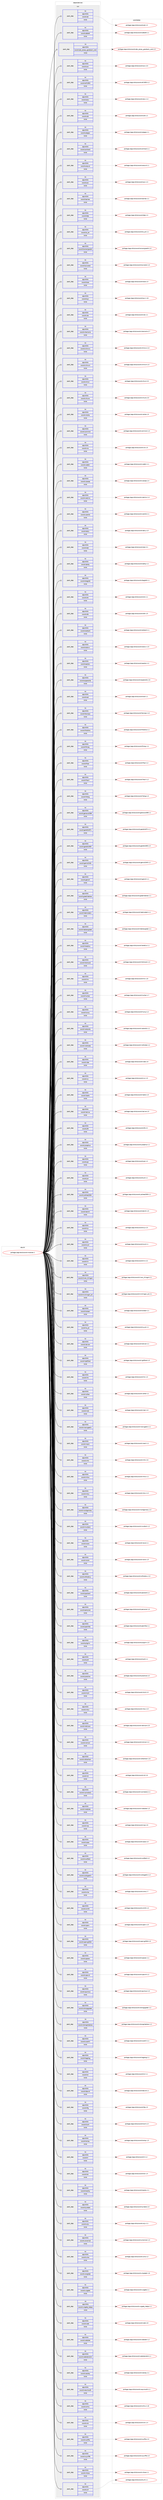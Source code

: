 digraph prolog {

# *************
# Graph options
# *************

newrank=true;
concentrate=true;
compound=true;
graph [rankdir=LR,fontname=Helvetica,fontsize=10,ranksep=1.5];#, ranksep=2.5, nodesep=0.2];
edge  [arrowhead=vee];
node  [fontname=Helvetica,fontsize=10];

# **********
# The ebuild
# **********

subgraph cluster_leftcol {
color=gray;
rank=same;
label=<<i>ebuild</i>>;
id [label="portage://app-text/sword-modules-1", color=red, width=4, href="../app-text/sword-modules-1.svg"];
}

# ****************
# The dependencies
# ****************

subgraph cluster_midcol {
color=gray;
label=<<i>dependencies</i>>;
subgraph cluster_compile {
fillcolor="#eeeeee";
style=filled;
label=<<i>compile</i>>;
}
subgraph cluster_compileandrun {
fillcolor="#eeeeee";
style=filled;
label=<<i>compile and run</i>>;
}
subgraph cluster_run {
fillcolor="#eeeeee";
style=filled;
label=<<i>run</i>>;
subgraph pack35481 {
dependency47711 [label=<<TABLE BORDER="0" CELLBORDER="1" CELLSPACING="0" CELLPADDING="4" WIDTH="220"><TR><TD ROWSPAN="6" CELLPADDING="30">pack_dep</TD></TR><TR><TD WIDTH="110">no</TD></TR><TR><TD>app-dicts</TD></TR><TR><TD>sword-ab</TD></TR><TR><TD>none</TD></TR><TR><TD></TD></TR></TABLE>>, shape=none, color=blue];
}
id:e -> dependency47711:w [weight=20,style="solid",arrowhead="odot"];
subgraph pack35482 {
dependency47712 [label=<<TABLE BORDER="0" CELLBORDER="1" CELLSPACING="0" CELLPADDING="4" WIDTH="220"><TR><TD ROWSPAN="6" CELLPADDING="30">pack_dep</TD></TR><TR><TD WIDTH="110">no</TD></TR><TR><TD>app-dicts</TD></TR><TR><TD>sword-abbott</TD></TR><TR><TD>none</TD></TR><TR><TD></TD></TR></TABLE>>, shape=none, color=blue];
}
id:e -> dependency47712:w [weight=20,style="solid",arrowhead="odot"];
subgraph pack35483 {
dependency47713 [label=<<TABLE BORDER="0" CELLBORDER="1" CELLSPACING="0" CELLPADDING="4" WIDTH="220"><TR><TD ROWSPAN="6" CELLPADDING="30">pack_dep</TD></TR><TR><TD WIDTH="110">no</TD></TR><TR><TD>app-dicts</TD></TR><TR><TD>sword-abs_essay_goodsam_swb</TD></TR><TR><TD>none</TD></TR><TR><TD></TD></TR></TABLE>>, shape=none, color=blue];
}
id:e -> dependency47713:w [weight=20,style="solid",arrowhead="odot"];
subgraph pack35484 {
dependency47714 [label=<<TABLE BORDER="0" CELLBORDER="1" CELLSPACING="0" CELLPADDING="4" WIDTH="220"><TR><TD ROWSPAN="6" CELLPADDING="30">pack_dep</TD></TR><TR><TD WIDTH="110">no</TD></TR><TR><TD>app-dicts</TD></TR><TR><TD>sword-acv</TD></TR><TR><TD>none</TD></TR><TR><TD></TD></TR></TABLE>>, shape=none, color=blue];
}
id:e -> dependency47714:w [weight=20,style="solid",arrowhead="odot"];
subgraph pack35485 {
dependency47715 [label=<<TABLE BORDER="0" CELLBORDER="1" CELLSPACING="0" CELLPADDING="4" WIDTH="220"><TR><TD ROWSPAN="6" CELLPADDING="30">pack_dep</TD></TR><TR><TD WIDTH="110">no</TD></TR><TR><TD>app-dicts</TD></TR><TR><TD>sword-afr1953</TD></TR><TR><TD>none</TD></TR><TR><TD></TD></TR></TABLE>>, shape=none, color=blue];
}
id:e -> dependency47715:w [weight=20,style="solid",arrowhead="odot"];
subgraph pack35486 {
dependency47716 [label=<<TABLE BORDER="0" CELLBORDER="1" CELLSPACING="0" CELLPADDING="4" WIDTH="220"><TR><TD ROWSPAN="6" CELLPADDING="30">pack_dep</TD></TR><TR><TD WIDTH="110">no</TD></TR><TR><TD>app-dicts</TD></TR><TR><TD>sword-akjv</TD></TR><TR><TD>none</TD></TR><TR><TD></TD></TR></TABLE>>, shape=none, color=blue];
}
id:e -> dependency47716:w [weight=20,style="solid",arrowhead="odot"];
subgraph pack35487 {
dependency47717 [label=<<TABLE BORDER="0" CELLBORDER="1" CELLSPACING="0" CELLPADDING="4" WIDTH="220"><TR><TD ROWSPAN="6" CELLPADDING="30">pack_dep</TD></TR><TR><TD WIDTH="110">no</TD></TR><TR><TD>app-dicts</TD></TR><TR><TD>sword-alb</TD></TR><TR><TD>none</TD></TR><TR><TD></TD></TR></TABLE>>, shape=none, color=blue];
}
id:e -> dependency47717:w [weight=20,style="solid",arrowhead="odot"];
subgraph pack35488 {
dependency47718 [label=<<TABLE BORDER="0" CELLBORDER="1" CELLSPACING="0" CELLPADDING="4" WIDTH="220"><TR><TD ROWSPAN="6" CELLPADDING="30">pack_dep</TD></TR><TR><TD WIDTH="110">no</TD></TR><TR><TD>app-dicts</TD></TR><TR><TD>sword-aleppo</TD></TR><TR><TD>none</TD></TR><TR><TD></TD></TR></TABLE>>, shape=none, color=blue];
}
id:e -> dependency47718:w [weight=20,style="solid",arrowhead="odot"];
subgraph pack35489 {
dependency47719 [label=<<TABLE BORDER="0" CELLBORDER="1" CELLSPACING="0" CELLPADDING="4" WIDTH="220"><TR><TD ROWSPAN="6" CELLPADDING="30">pack_dep</TD></TR><TR><TD WIDTH="110">no</TD></TR><TR><TD>app-dicts</TD></TR><TR><TD>sword-amtract</TD></TR><TR><TD>none</TD></TR><TR><TD></TD></TR></TABLE>>, shape=none, color=blue];
}
id:e -> dependency47719:w [weight=20,style="solid",arrowhead="odot"];
subgraph pack35490 {
dependency47720 [label=<<TABLE BORDER="0" CELLBORDER="1" CELLSPACING="0" CELLPADDING="4" WIDTH="220"><TR><TD ROWSPAN="6" CELLPADDING="30">pack_dep</TD></TR><TR><TD WIDTH="110">no</TD></TR><TR><TD>app-dicts</TD></TR><TR><TD>sword-arasvd</TD></TR><TR><TD>none</TD></TR><TR><TD></TD></TR></TABLE>>, shape=none, color=blue];
}
id:e -> dependency47720:w [weight=20,style="solid",arrowhead="odot"];
subgraph pack35491 {
dependency47721 [label=<<TABLE BORDER="0" CELLBORDER="1" CELLSPACING="0" CELLPADDING="4" WIDTH="220"><TR><TD ROWSPAN="6" CELLPADDING="30">pack_dep</TD></TR><TR><TD WIDTH="110">no</TD></TR><TR><TD>app-dicts</TD></TR><TR><TD>sword-asv</TD></TR><TR><TD>none</TD></TR><TR><TD></TD></TR></TABLE>>, shape=none, color=blue];
}
id:e -> dependency47721:w [weight=20,style="solid",arrowhead="odot"];
subgraph pack35492 {
dependency47722 [label=<<TABLE BORDER="0" CELLBORDER="1" CELLSPACING="0" CELLPADDING="4" WIDTH="220"><TR><TD ROWSPAN="6" CELLPADDING="30">pack_dep</TD></TR><TR><TD WIDTH="110">no</TD></TR><TR><TD>app-dicts</TD></TR><TR><TD>sword-barnes</TD></TR><TR><TD>none</TD></TR><TR><TD></TD></TR></TABLE>>, shape=none, color=blue];
}
id:e -> dependency47722:w [weight=20,style="solid",arrowhead="odot"];
subgraph pack35493 {
dependency47723 [label=<<TABLE BORDER="0" CELLBORDER="1" CELLSPACING="0" CELLPADDING="4" WIDTH="220"><TR><TD ROWSPAN="6" CELLPADDING="30">pack_dep</TD></TR><TR><TD WIDTH="110">no</TD></TR><TR><TD>app-dicts</TD></TR><TR><TD>sword-bbe</TD></TR><TR><TD>none</TD></TR><TR><TD></TD></TR></TABLE>>, shape=none, color=blue];
}
id:e -> dependency47723:w [weight=20,style="solid",arrowhead="odot"];
subgraph pack35494 {
dependency47724 [label=<<TABLE BORDER="0" CELLBORDER="1" CELLSPACING="0" CELLPADDING="4" WIDTH="220"><TR><TD ROWSPAN="6" CELLPADDING="30">pack_dep</TD></TR><TR><TD WIDTH="110">no</TD></TR><TR><TD>app-dicts</TD></TR><TR><TD>sword-br_en</TD></TR><TR><TD>none</TD></TR><TR><TD></TD></TR></TABLE>>, shape=none, color=blue];
}
id:e -> dependency47724:w [weight=20,style="solid",arrowhead="odot"];
subgraph pack35495 {
dependency47725 [label=<<TABLE BORDER="0" CELLBORDER="1" CELLSPACING="0" CELLPADDING="4" WIDTH="220"><TR><TD ROWSPAN="6" CELLPADDING="30">pack_dep</TD></TR><TR><TD WIDTH="110">no</TD></TR><TR><TD>app-dicts</TD></TR><TR><TD>sword-bulcarigradnt</TD></TR><TR><TD>none</TD></TR><TR><TD></TD></TR></TABLE>>, shape=none, color=blue];
}
id:e -> dependency47725:w [weight=20,style="solid",arrowhead="odot"];
subgraph pack35496 {
dependency47726 [label=<<TABLE BORDER="0" CELLBORDER="1" CELLSPACING="0" CELLPADDING="4" WIDTH="220"><TR><TD ROWSPAN="6" CELLPADDING="30">pack_dep</TD></TR><TR><TD WIDTH="110">no</TD></TR><TR><TD>app-dicts</TD></TR><TR><TD>sword-bulveren</TD></TR><TR><TD>none</TD></TR><TR><TD></TD></TR></TABLE>>, shape=none, color=blue];
}
id:e -> dependency47726:w [weight=20,style="solid",arrowhead="odot"];
subgraph pack35497 {
dependency47727 [label=<<TABLE BORDER="0" CELLBORDER="1" CELLSPACING="0" CELLPADDING="4" WIDTH="220"><TR><TD ROWSPAN="6" CELLPADDING="30">pack_dep</TD></TR><TR><TD WIDTH="110">no</TD></TR><TR><TD>app-dicts</TD></TR><TR><TD>sword-bwe</TD></TR><TR><TD>none</TD></TR><TR><TD></TD></TR></TABLE>>, shape=none, color=blue];
}
id:e -> dependency47727:w [weight=20,style="solid",arrowhead="odot"];
subgraph pack35498 {
dependency47728 [label=<<TABLE BORDER="0" CELLBORDER="1" CELLSPACING="0" CELLPADDING="4" WIDTH="220"><TR><TD ROWSPAN="6" CELLPADDING="30">pack_dep</TD></TR><TR><TD WIDTH="110">no</TD></TR><TR><TD>app-dicts</TD></TR><TR><TD>sword-byz</TD></TR><TR><TD>none</TD></TR><TR><TD></TD></TR></TABLE>>, shape=none, color=blue];
}
id:e -> dependency47728:w [weight=20,style="solid",arrowhead="odot"];
subgraph pack35499 {
dependency47729 [label=<<TABLE BORDER="0" CELLBORDER="1" CELLSPACING="0" CELLPADDING="4" WIDTH="220"><TR><TD ROWSPAN="6" CELLPADDING="30">pack_dep</TD></TR><TR><TD WIDTH="110">no</TD></TR><TR><TD>app-dicts</TD></TR><TR><TD>sword-cbc</TD></TR><TR><TD>none</TD></TR><TR><TD></TD></TR></TABLE>>, shape=none, color=blue];
}
id:e -> dependency47729:w [weight=20,style="solid",arrowhead="odot"];
subgraph pack35500 {
dependency47730 [label=<<TABLE BORDER="0" CELLBORDER="1" CELLSPACING="0" CELLPADDING="4" WIDTH="220"><TR><TD ROWSPAN="6" CELLPADDING="30">pack_dep</TD></TR><TR><TD WIDTH="110">no</TD></TR><TR><TD>app-dicts</TD></TR><TR><TD>sword-chamorro</TD></TR><TR><TD>none</TD></TR><TR><TD></TD></TR></TABLE>>, shape=none, color=blue];
}
id:e -> dependency47730:w [weight=20,style="solid",arrowhead="odot"];
subgraph pack35501 {
dependency47731 [label=<<TABLE BORDER="0" CELLBORDER="1" CELLSPACING="0" CELLPADDING="4" WIDTH="220"><TR><TD ROWSPAN="6" CELLPADDING="30">pack_dep</TD></TR><TR><TD WIDTH="110">no</TD></TR><TR><TD>app-dicts</TD></TR><TR><TD>sword-chincvs</TD></TR><TR><TD>none</TD></TR><TR><TD></TD></TR></TABLE>>, shape=none, color=blue];
}
id:e -> dependency47731:w [weight=20,style="solid",arrowhead="odot"];
subgraph pack35502 {
dependency47732 [label=<<TABLE BORDER="0" CELLBORDER="1" CELLSPACING="0" CELLPADDING="4" WIDTH="220"><TR><TD ROWSPAN="6" CELLPADDING="30">pack_dep</TD></TR><TR><TD WIDTH="110">no</TD></TR><TR><TD>app-dicts</TD></TR><TR><TD>sword-chincvt</TD></TR><TR><TD>none</TD></TR><TR><TD></TD></TR></TABLE>>, shape=none, color=blue];
}
id:e -> dependency47732:w [weight=20,style="solid",arrowhead="odot"];
subgraph pack35503 {
dependency47733 [label=<<TABLE BORDER="0" CELLBORDER="1" CELLSPACING="0" CELLPADDING="4" WIDTH="220"><TR><TD ROWSPAN="6" CELLPADDING="30">pack_dep</TD></TR><TR><TD WIDTH="110">no</TD></TR><TR><TD>app-dicts</TD></TR><TR><TD>sword-chiun</TD></TR><TR><TD>none</TD></TR><TR><TD></TD></TR></TABLE>>, shape=none, color=blue];
}
id:e -> dependency47733:w [weight=20,style="solid",arrowhead="odot"];
subgraph pack35504 {
dependency47734 [label=<<TABLE BORDER="0" CELLBORDER="1" CELLSPACING="0" CELLPADDING="4" WIDTH="220"><TR><TD ROWSPAN="6" CELLPADDING="30">pack_dep</TD></TR><TR><TD WIDTH="110">no</TD></TR><TR><TD>app-dicts</TD></TR><TR><TD>sword-chiuns</TD></TR><TR><TD>none</TD></TR><TR><TD></TD></TR></TABLE>>, shape=none, color=blue];
}
id:e -> dependency47734:w [weight=20,style="solid",arrowhead="odot"];
subgraph pack35505 {
dependency47735 [label=<<TABLE BORDER="0" CELLBORDER="1" CELLSPACING="0" CELLPADDING="4" WIDTH="220"><TR><TD ROWSPAN="6" CELLPADDING="30">pack_dep</TD></TR><TR><TD WIDTH="110">no</TD></TR><TR><TD>app-dicts</TD></TR><TR><TD>sword-clarke</TD></TR><TR><TD>none</TD></TR><TR><TD></TD></TR></TABLE>>, shape=none, color=blue];
}
id:e -> dependency47735:w [weight=20,style="solid",arrowhead="odot"];
subgraph pack35506 {
dependency47736 [label=<<TABLE BORDER="0" CELLBORDER="1" CELLSPACING="0" CELLPADDING="4" WIDTH="220"><TR><TD ROWSPAN="6" CELLPADDING="30">pack_dep</TD></TR><TR><TD WIDTH="110">no</TD></TR><TR><TD>app-dicts</TD></TR><TR><TD>sword-common</TD></TR><TR><TD>none</TD></TR><TR><TD></TD></TR></TABLE>>, shape=none, color=blue];
}
id:e -> dependency47736:w [weight=20,style="solid",arrowhead="odot"];
subgraph pack35507 {
dependency47737 [label=<<TABLE BORDER="0" CELLBORDER="1" CELLSPACING="0" CELLPADDING="4" WIDTH="220"><TR><TD ROWSPAN="6" CELLPADDING="30">pack_dep</TD></TR><TR><TD WIDTH="110">no</TD></TR><TR><TD>app-dicts</TD></TR><TR><TD>sword-cro</TD></TR><TR><TD>none</TD></TR><TR><TD></TD></TR></TABLE>>, shape=none, color=blue];
}
id:e -> dependency47737:w [weight=20,style="solid",arrowhead="odot"];
subgraph pack35508 {
dependency47738 [label=<<TABLE BORDER="0" CELLBORDER="1" CELLSPACING="0" CELLPADDING="4" WIDTH="220"><TR><TD ROWSPAN="6" CELLPADDING="30">pack_dep</TD></TR><TR><TD WIDTH="110">no</TD></TR><TR><TD>app-dicts</TD></TR><TR><TD>sword-czebkr</TD></TR><TR><TD>none</TD></TR><TR><TD></TD></TR></TABLE>>, shape=none, color=blue];
}
id:e -> dependency47738:w [weight=20,style="solid",arrowhead="odot"];
subgraph pack35509 {
dependency47739 [label=<<TABLE BORDER="0" CELLBORDER="1" CELLSPACING="0" CELLPADDING="4" WIDTH="220"><TR><TD ROWSPAN="6" CELLPADDING="30">pack_dep</TD></TR><TR><TD WIDTH="110">no</TD></TR><TR><TD>app-dicts</TD></TR><TR><TD>sword-czecep</TD></TR><TR><TD>none</TD></TR><TR><TD></TD></TR></TABLE>>, shape=none, color=blue];
}
id:e -> dependency47739:w [weight=20,style="solid",arrowhead="odot"];
subgraph pack35510 {
dependency47740 [label=<<TABLE BORDER="0" CELLBORDER="1" CELLSPACING="0" CELLPADDING="4" WIDTH="220"><TR><TD ROWSPAN="6" CELLPADDING="30">pack_dep</TD></TR><TR><TD WIDTH="110">no</TD></TR><TR><TD>app-dicts</TD></TR><TR><TD>sword-czekms</TD></TR><TR><TD>none</TD></TR><TR><TD></TD></TR></TABLE>>, shape=none, color=blue];
}
id:e -> dependency47740:w [weight=20,style="solid",arrowhead="odot"];
subgraph pack35511 {
dependency47741 [label=<<TABLE BORDER="0" CELLBORDER="1" CELLSPACING="0" CELLPADDING="4" WIDTH="220"><TR><TD ROWSPAN="6" CELLPADDING="30">pack_dep</TD></TR><TR><TD WIDTH="110">no</TD></TR><TR><TD>app-dicts</TD></TR><TR><TD>sword-czenkb</TD></TR><TR><TD>none</TD></TR><TR><TD></TD></TR></TABLE>>, shape=none, color=blue];
}
id:e -> dependency47741:w [weight=20,style="solid",arrowhead="odot"];
subgraph pack35512 {
dependency47742 [label=<<TABLE BORDER="0" CELLBORDER="1" CELLSPACING="0" CELLPADDING="4" WIDTH="220"><TR><TD ROWSPAN="6" CELLPADDING="30">pack_dep</TD></TR><TR><TD WIDTH="110">no</TD></TR><TR><TD>app-dicts</TD></TR><TR><TD>sword-daily</TD></TR><TR><TD>none</TD></TR><TR><TD></TD></TR></TABLE>>, shape=none, color=blue];
}
id:e -> dependency47742:w [weight=20,style="solid",arrowhead="odot"];
subgraph pack35513 {
dependency47743 [label=<<TABLE BORDER="0" CELLBORDER="1" CELLSPACING="0" CELLPADDING="4" WIDTH="220"><TR><TD ROWSPAN="6" CELLPADDING="30">pack_dep</TD></TR><TR><TD WIDTH="110">no</TD></TR><TR><TD>app-dicts</TD></TR><TR><TD>sword-dan</TD></TR><TR><TD>none</TD></TR><TR><TD></TD></TR></TABLE>>, shape=none, color=blue];
}
id:e -> dependency47743:w [weight=20,style="solid",arrowhead="odot"];
subgraph pack35514 {
dependency47744 [label=<<TABLE BORDER="0" CELLBORDER="1" CELLSPACING="0" CELLPADDING="4" WIDTH="220"><TR><TD ROWSPAN="6" CELLPADDING="30">pack_dep</TD></TR><TR><TD WIDTH="110">no</TD></TR><TR><TD>app-dicts</TD></TR><TR><TD>sword-darby</TD></TR><TR><TD>none</TD></TR><TR><TD></TD></TR></TABLE>>, shape=none, color=blue];
}
id:e -> dependency47744:w [weight=20,style="solid",arrowhead="odot"];
subgraph pack35515 {
dependency47745 [label=<<TABLE BORDER="0" CELLBORDER="1" CELLSPACING="0" CELLPADDING="4" WIDTH="220"><TR><TD ROWSPAN="6" CELLPADDING="30">pack_dep</TD></TR><TR><TD WIDTH="110">no</TD></TR><TR><TD>app-dicts</TD></TR><TR><TD>sword-diaglott</TD></TR><TR><TD>none</TD></TR><TR><TD></TD></TR></TABLE>>, shape=none, color=blue];
}
id:e -> dependency47745:w [weight=20,style="solid",arrowhead="odot"];
subgraph pack35516 {
dependency47746 [label=<<TABLE BORDER="0" CELLBORDER="1" CELLSPACING="0" CELLPADDING="4" WIDTH="220"><TR><TD ROWSPAN="6" CELLPADDING="30">pack_dep</TD></TR><TR><TD WIDTH="110">no</TD></TR><TR><TD>app-dicts</TD></TR><TR><TD>sword-drc</TD></TR><TR><TD>none</TD></TR><TR><TD></TD></TR></TABLE>>, shape=none, color=blue];
}
id:e -> dependency47746:w [weight=20,style="solid",arrowhead="odot"];
subgraph pack35517 {
dependency47747 [label=<<TABLE BORDER="0" CELLBORDER="1" CELLSPACING="0" CELLPADDING="4" WIDTH="220"><TR><TD ROWSPAN="6" CELLPADDING="30">pack_dep</TD></TR><TR><TD WIDTH="110">no</TD></TR><TR><TD>app-dicts</TD></TR><TR><TD>sword-dtn</TD></TR><TR><TD>none</TD></TR><TR><TD></TD></TR></TABLE>>, shape=none, color=blue];
}
id:e -> dependency47747:w [weight=20,style="solid",arrowhead="odot"];
subgraph pack35518 {
dependency47748 [label=<<TABLE BORDER="0" CELLBORDER="1" CELLSPACING="0" CELLPADDING="4" WIDTH="220"><TR><TD ROWSPAN="6" CELLPADDING="30">pack_dep</TD></TR><TR><TD WIDTH="110">no</TD></TR><TR><TD>app-dicts</TD></TR><TR><TD>sword-dutkant</TD></TR><TR><TD>none</TD></TR><TR><TD></TD></TR></TABLE>>, shape=none, color=blue];
}
id:e -> dependency47748:w [weight=20,style="solid",arrowhead="odot"];
subgraph pack35519 {
dependency47749 [label=<<TABLE BORDER="0" CELLBORDER="1" CELLSPACING="0" CELLPADDING="4" WIDTH="220"><TR><TD ROWSPAN="6" CELLPADDING="30">pack_dep</TD></TR><TR><TD WIDTH="110">no</TD></TR><TR><TD>app-dicts</TD></TR><TR><TD>sword-dutsvv</TD></TR><TR><TD>none</TD></TR><TR><TD></TD></TR></TABLE>>, shape=none, color=blue];
}
id:e -> dependency47749:w [weight=20,style="solid",arrowhead="odot"];
subgraph pack35520 {
dependency47750 [label=<<TABLE BORDER="0" CELLBORDER="1" CELLSPACING="0" CELLPADDING="4" WIDTH="220"><TR><TD ROWSPAN="6" CELLPADDING="30">pack_dep</TD></TR><TR><TD WIDTH="110">no</TD></TR><TR><TD>app-dicts</TD></TR><TR><TD>sword-easton</TD></TR><TR><TD>none</TD></TR><TR><TD></TD></TR></TABLE>>, shape=none, color=blue];
}
id:e -> dependency47750:w [weight=20,style="solid",arrowhead="odot"];
subgraph pack35521 {
dependency47751 [label=<<TABLE BORDER="0" CELLBORDER="1" CELLSPACING="0" CELLPADDING="4" WIDTH="220"><TR><TD ROWSPAN="6" CELLPADDING="30">pack_dep</TD></TR><TR><TD WIDTH="110">no</TD></TR><TR><TD>app-dicts</TD></TR><TR><TD>sword-esperanto</TD></TR><TR><TD>none</TD></TR><TR><TD></TD></TR></TABLE>>, shape=none, color=blue];
}
id:e -> dependency47751:w [weight=20,style="solid",arrowhead="odot"];
subgraph pack35522 {
dependency47752 [label=<<TABLE BORDER="0" CELLBORDER="1" CELLSPACING="0" CELLPADDING="4" WIDTH="220"><TR><TD ROWSPAN="6" CELLPADDING="30">pack_dep</TD></TR><TR><TD WIDTH="110">no</TD></TR><TR><TD>app-dicts</TD></TR><TR><TD>sword-est</TD></TR><TR><TD>none</TD></TR><TR><TD></TD></TR></TABLE>>, shape=none, color=blue];
}
id:e -> dependency47752:w [weight=20,style="solid",arrowhead="odot"];
subgraph pack35523 {
dependency47753 [label=<<TABLE BORDER="0" CELLBORDER="1" CELLSPACING="0" CELLPADDING="4" WIDTH="220"><TR><TD ROWSPAN="6" CELLPADDING="30">pack_dep</TD></TR><TR><TD WIDTH="110">no</TD></TR><TR><TD>app-dicts</TD></TR><TR><TD>sword-farsiopv</TD></TR><TR><TD>none</TD></TR><TR><TD></TD></TR></TABLE>>, shape=none, color=blue];
}
id:e -> dependency47753:w [weight=20,style="solid",arrowhead="odot"];
subgraph pack35524 {
dependency47754 [label=<<TABLE BORDER="0" CELLBORDER="1" CELLSPACING="0" CELLPADDING="4" WIDTH="220"><TR><TD ROWSPAN="6" CELLPADDING="30">pack_dep</TD></TR><TR><TD WIDTH="110">no</TD></TR><TR><TD>app-dicts</TD></TR><TR><TD>sword-finbiblia</TD></TR><TR><TD>none</TD></TR><TR><TD></TD></TR></TABLE>>, shape=none, color=blue];
}
id:e -> dependency47754:w [weight=20,style="solid",arrowhead="odot"];
subgraph pack35525 {
dependency47755 [label=<<TABLE BORDER="0" CELLBORDER="1" CELLSPACING="0" CELLPADDING="4" WIDTH="220"><TR><TD ROWSPAN="6" CELLPADDING="30">pack_dep</TD></TR><TR><TD WIDTH="110">no</TD></TR><TR><TD>app-dicts</TD></TR><TR><TD>sword-finney</TD></TR><TR><TD>none</TD></TR><TR><TD></TD></TR></TABLE>>, shape=none, color=blue];
}
id:e -> dependency47755:w [weight=20,style="solid",arrowhead="odot"];
subgraph pack35526 {
dependency47756 [label=<<TABLE BORDER="0" CELLBORDER="1" CELLSPACING="0" CELLPADDING="4" WIDTH="220"><TR><TD ROWSPAN="6" CELLPADDING="30">pack_dep</TD></TR><TR><TD WIDTH="110">no</TD></TR><TR><TD>app-dicts</TD></TR><TR><TD>sword-finpr</TD></TR><TR><TD>none</TD></TR><TR><TD></TD></TR></TABLE>>, shape=none, color=blue];
}
id:e -> dependency47756:w [weight=20,style="solid",arrowhead="odot"];
subgraph pack35527 {
dependency47757 [label=<<TABLE BORDER="0" CELLBORDER="1" CELLSPACING="0" CELLPADDING="4" WIDTH="220"><TR><TD ROWSPAN="6" CELLPADDING="30">pack_dep</TD></TR><TR><TD WIDTH="110">no</TD></TR><TR><TD>app-dicts</TD></TR><TR><TD>sword-frecrl</TD></TR><TR><TD>none</TD></TR><TR><TD></TD></TR></TABLE>>, shape=none, color=blue];
}
id:e -> dependency47757:w [weight=20,style="solid",arrowhead="odot"];
subgraph pack35528 {
dependency47758 [label=<<TABLE BORDER="0" CELLBORDER="1" CELLSPACING="0" CELLPADDING="4" WIDTH="220"><TR><TD ROWSPAN="6" CELLPADDING="30">pack_dep</TD></TR><TR><TD WIDTH="110">no</TD></TR><TR><TD>app-dicts</TD></TR><TR><TD>sword-frelsg</TD></TR><TR><TD>none</TD></TR><TR><TD></TD></TR></TABLE>>, shape=none, color=blue];
}
id:e -> dependency47758:w [weight=20,style="solid",arrowhead="odot"];
subgraph pack35529 {
dependency47759 [label=<<TABLE BORDER="0" CELLBORDER="1" CELLSPACING="0" CELLPADDING="4" WIDTH="220"><TR><TD ROWSPAN="6" CELLPADDING="30">pack_dep</TD></TR><TR><TD WIDTH="110">no</TD></TR><TR><TD>app-dicts</TD></TR><TR><TD>sword-geneva1599</TD></TR><TR><TD>none</TD></TR><TR><TD></TD></TR></TABLE>>, shape=none, color=blue];
}
id:e -> dependency47759:w [weight=20,style="solid",arrowhead="odot"];
subgraph pack35530 {
dependency47760 [label=<<TABLE BORDER="0" CELLBORDER="1" CELLSPACING="0" CELLPADDING="4" WIDTH="220"><TR><TD ROWSPAN="6" CELLPADDING="30">pack_dep</TD></TR><TR><TD WIDTH="110">no</TD></TR><TR><TD>app-dicts</TD></TR><TR><TD>sword-gerelb1871</TD></TR><TR><TD>none</TD></TR><TR><TD></TD></TR></TABLE>>, shape=none, color=blue];
}
id:e -> dependency47760:w [weight=20,style="solid",arrowhead="odot"];
subgraph pack35531 {
dependency47761 [label=<<TABLE BORDER="0" CELLBORDER="1" CELLSPACING="0" CELLPADDING="4" WIDTH="220"><TR><TD ROWSPAN="6" CELLPADDING="30">pack_dep</TD></TR><TR><TD WIDTH="110">no</TD></TR><TR><TD>app-dicts</TD></TR><TR><TD>sword-gerelb1905</TD></TR><TR><TD>none</TD></TR><TR><TD></TD></TR></TABLE>>, shape=none, color=blue];
}
id:e -> dependency47761:w [weight=20,style="solid",arrowhead="odot"];
subgraph pack35532 {
dependency47762 [label=<<TABLE BORDER="0" CELLBORDER="1" CELLSPACING="0" CELLPADDING="4" WIDTH="220"><TR><TD ROWSPAN="6" CELLPADDING="30">pack_dep</TD></TR><TR><TD WIDTH="110">no</TD></TR><TR><TD>app-dicts</TD></TR><TR><TD>sword-gerlut1545</TD></TR><TR><TD>none</TD></TR><TR><TD></TD></TR></TABLE>>, shape=none, color=blue];
}
id:e -> dependency47762:w [weight=20,style="solid",arrowhead="odot"];
subgraph pack35533 {
dependency47763 [label=<<TABLE BORDER="0" CELLBORDER="1" CELLSPACING="0" CELLPADDING="4" WIDTH="220"><TR><TD ROWSPAN="6" CELLPADDING="30">pack_dep</TD></TR><TR><TD WIDTH="110">no</TD></TR><TR><TD>app-dicts</TD></TR><TR><TD>sword-gersch</TD></TR><TR><TD>none</TD></TR><TR><TD></TD></TR></TABLE>>, shape=none, color=blue];
}
id:e -> dependency47763:w [weight=20,style="solid",arrowhead="odot"];
subgraph pack35534 {
dependency47764 [label=<<TABLE BORDER="0" CELLBORDER="1" CELLSPACING="0" CELLPADDING="4" WIDTH="220"><TR><TD ROWSPAN="6" CELLPADDING="30">pack_dep</TD></TR><TR><TD WIDTH="110">no</TD></TR><TR><TD>app-dicts</TD></TR><TR><TD>sword-greekhebrew</TD></TR><TR><TD>none</TD></TR><TR><TD></TD></TR></TABLE>>, shape=none, color=blue];
}
id:e -> dependency47764:w [weight=20,style="solid",arrowhead="odot"];
subgraph pack35535 {
dependency47765 [label=<<TABLE BORDER="0" CELLBORDER="1" CELLSPACING="0" CELLPADDING="4" WIDTH="220"><TR><TD ROWSPAN="6" CELLPADDING="30">pack_dep</TD></TR><TR><TD WIDTH="110">no</TD></TR><TR><TD>app-dicts</TD></TR><TR><TD>sword-hebmodern</TD></TR><TR><TD>none</TD></TR><TR><TD></TD></TR></TABLE>>, shape=none, color=blue];
}
id:e -> dependency47765:w [weight=20,style="solid",arrowhead="odot"];
subgraph pack35536 {
dependency47766 [label=<<TABLE BORDER="0" CELLBORDER="1" CELLSPACING="0" CELLPADDING="4" WIDTH="220"><TR><TD ROWSPAN="6" CELLPADDING="30">pack_dep</TD></TR><TR><TD WIDTH="110">no</TD></TR><TR><TD>app-dicts</TD></TR><TR><TD>sword-hebrewgreek</TD></TR><TR><TD>none</TD></TR><TR><TD></TD></TR></TABLE>>, shape=none, color=blue];
}
id:e -> dependency47766:w [weight=20,style="solid",arrowhead="odot"];
subgraph pack35537 {
dependency47767 [label=<<TABLE BORDER="0" CELLBORDER="1" CELLSPACING="0" CELLPADDING="4" WIDTH="220"><TR><TD ROWSPAN="6" CELLPADDING="30">pack_dep</TD></TR><TR><TD WIDTH="110">no</TD></TR><TR><TD>app-dicts</TD></TR><TR><TD>sword-heretics</TD></TR><TR><TD>none</TD></TR><TR><TD></TD></TR></TABLE>>, shape=none, color=blue];
}
id:e -> dependency47767:w [weight=20,style="solid",arrowhead="odot"];
subgraph pack35538 {
dependency47768 [label=<<TABLE BORDER="0" CELLBORDER="1" CELLSPACING="0" CELLPADDING="4" WIDTH="220"><TR><TD ROWSPAN="6" CELLPADDING="30">pack_dep</TD></TR><TR><TD WIDTH="110">no</TD></TR><TR><TD>app-dicts</TD></TR><TR><TD>sword-hitchcock</TD></TR><TR><TD>none</TD></TR><TR><TD></TD></TR></TABLE>>, shape=none, color=blue];
}
id:e -> dependency47768:w [weight=20,style="solid",arrowhead="odot"];
subgraph pack35539 {
dependency47769 [label=<<TABLE BORDER="0" CELLBORDER="1" CELLSPACING="0" CELLPADDING="4" WIDTH="220"><TR><TD ROWSPAN="6" CELLPADDING="30">pack_dep</TD></TR><TR><TD WIDTH="110">no</TD></TR><TR><TD>app-dicts</TD></TR><TR><TD>sword-hnv</TD></TR><TR><TD>none</TD></TR><TR><TD></TD></TR></TABLE>>, shape=none, color=blue];
}
id:e -> dependency47769:w [weight=20,style="solid",arrowhead="odot"];
subgraph pack35540 {
dependency47770 [label=<<TABLE BORDER="0" CELLBORDER="1" CELLSPACING="0" CELLPADDING="4" WIDTH="220"><TR><TD ROWSPAN="6" CELLPADDING="30">pack_dep</TD></TR><TR><TD WIDTH="110">no</TD></TR><TR><TD>app-dicts</TD></TR><TR><TD>sword-hunkar</TD></TR><TR><TD>none</TD></TR><TR><TD></TD></TR></TABLE>>, shape=none, color=blue];
}
id:e -> dependency47770:w [weight=20,style="solid",arrowhead="odot"];
subgraph pack35541 {
dependency47771 [label=<<TABLE BORDER="0" CELLBORDER="1" CELLSPACING="0" CELLPADDING="4" WIDTH="220"><TR><TD ROWSPAN="6" CELLPADDING="30">pack_dep</TD></TR><TR><TD WIDTH="110">no</TD></TR><TR><TD>app-dicts</TD></TR><TR><TD>sword-hunuj</TD></TR><TR><TD>none</TD></TR><TR><TD></TD></TR></TABLE>>, shape=none, color=blue];
}
id:e -> dependency47771:w [weight=20,style="solid",arrowhead="odot"];
subgraph pack35542 {
dependency47772 [label=<<TABLE BORDER="0" CELLBORDER="1" CELLSPACING="0" CELLPADDING="4" WIDTH="220"><TR><TD ROWSPAN="6" CELLPADDING="30">pack_dep</TD></TR><TR><TD WIDTH="110">no</TD></TR><TR><TD>app-dicts</TD></TR><TR><TD>sword-icelandic</TD></TR><TR><TD>none</TD></TR><TR><TD></TD></TR></TABLE>>, shape=none, color=blue];
}
id:e -> dependency47772:w [weight=20,style="solid",arrowhead="odot"];
subgraph pack35543 {
dependency47773 [label=<<TABLE BORDER="0" CELLBORDER="1" CELLSPACING="0" CELLPADDING="4" WIDTH="220"><TR><TD ROWSPAN="6" CELLPADDING="30">pack_dep</TD></TR><TR><TD WIDTH="110">no</TD></TR><TR><TD>app-dicts</TD></TR><TR><TD>sword-institutes</TD></TR><TR><TD>none</TD></TR><TR><TD></TD></TR></TABLE>>, shape=none, color=blue];
}
id:e -> dependency47773:w [weight=20,style="solid",arrowhead="odot"];
subgraph pack35544 {
dependency47774 [label=<<TABLE BORDER="0" CELLBORDER="1" CELLSPACING="0" CELLPADDING="4" WIDTH="220"><TR><TD ROWSPAN="6" CELLPADDING="30">pack_dep</TD></TR><TR><TD WIDTH="110">no</TD></TR><TR><TD>app-dicts</TD></TR><TR><TD>sword-isbe</TD></TR><TR><TD>none</TD></TR><TR><TD></TD></TR></TABLE>>, shape=none, color=blue];
}
id:e -> dependency47774:w [weight=20,style="solid",arrowhead="odot"];
subgraph pack35545 {
dependency47775 [label=<<TABLE BORDER="0" CELLBORDER="1" CELLSPACING="0" CELLPADDING="4" WIDTH="220"><TR><TD ROWSPAN="6" CELLPADDING="30">pack_dep</TD></TR><TR><TD WIDTH="110">no</TD></TR><TR><TD>app-dicts</TD></TR><TR><TD>sword-isv</TD></TR><TR><TD>none</TD></TR><TR><TD></TD></TR></TABLE>>, shape=none, color=blue];
}
id:e -> dependency47775:w [weight=20,style="solid",arrowhead="odot"];
subgraph pack35546 {
dependency47776 [label=<<TABLE BORDER="0" CELLBORDER="1" CELLSPACING="0" CELLPADDING="4" WIDTH="220"><TR><TD ROWSPAN="6" CELLPADDING="30">pack_dep</TD></TR><TR><TD WIDTH="110">no</TD></TR><TR><TD>app-dicts</TD></TR><TR><TD>sword-itadio</TD></TR><TR><TD>none</TD></TR><TR><TD></TD></TR></TABLE>>, shape=none, color=blue];
}
id:e -> dependency47776:w [weight=20,style="solid",arrowhead="odot"];
subgraph pack35547 {
dependency47777 [label=<<TABLE BORDER="0" CELLBORDER="1" CELLSPACING="0" CELLPADDING="4" WIDTH="220"><TR><TD ROWSPAN="6" CELLPADDING="30">pack_dep</TD></TR><TR><TD WIDTH="110">no</TD></TR><TR><TD>app-dicts</TD></TR><TR><TD>sword-itarive</TD></TR><TR><TD>none</TD></TR><TR><TD></TD></TR></TABLE>>, shape=none, color=blue];
}
id:e -> dependency47777:w [weight=20,style="solid",arrowhead="odot"];
subgraph pack35548 {
dependency47778 [label=<<TABLE BORDER="0" CELLBORDER="1" CELLSPACING="0" CELLPADDING="4" WIDTH="220"><TR><TD ROWSPAN="6" CELLPADDING="30">pack_dep</TD></TR><TR><TD WIDTH="110">no</TD></TR><TR><TD>app-dicts</TD></TR><TR><TD>sword-jfb</TD></TR><TR><TD>none</TD></TR><TR><TD></TD></TR></TABLE>>, shape=none, color=blue];
}
id:e -> dependency47778:w [weight=20,style="solid",arrowhead="odot"];
subgraph pack35549 {
dependency47779 [label=<<TABLE BORDER="0" CELLBORDER="1" CELLSPACING="0" CELLPADDING="4" WIDTH="220"><TR><TD ROWSPAN="6" CELLPADDING="30">pack_dep</TD></TR><TR><TD WIDTH="110">no</TD></TR><TR><TD>app-dicts</TD></TR><TR><TD>sword-josephus</TD></TR><TR><TD>none</TD></TR><TR><TD></TD></TR></TABLE>>, shape=none, color=blue];
}
id:e -> dependency47779:w [weight=20,style="solid",arrowhead="odot"];
subgraph pack35550 {
dependency47780 [label=<<TABLE BORDER="0" CELLBORDER="1" CELLSPACING="0" CELLPADDING="4" WIDTH="220"><TR><TD ROWSPAN="6" CELLPADDING="30">pack_dep</TD></TR><TR><TD WIDTH="110">no</TD></TR><TR><TD>app-dicts</TD></TR><TR><TD>sword-jps</TD></TR><TR><TD>none</TD></TR><TR><TD></TD></TR></TABLE>>, shape=none, color=blue];
}
id:e -> dependency47780:w [weight=20,style="solid",arrowhead="odot"];
subgraph pack35551 {
dependency47781 [label=<<TABLE BORDER="0" CELLBORDER="1" CELLSPACING="0" CELLPADDING="4" WIDTH="220"><TR><TD ROWSPAN="6" CELLPADDING="30">pack_dep</TD></TR><TR><TD WIDTH="110">no</TD></TR><TR><TD>app-dicts</TD></TR><TR><TD>sword-jst</TD></TR><TR><TD>none</TD></TR><TR><TD></TD></TR></TABLE>>, shape=none, color=blue];
}
id:e -> dependency47781:w [weight=20,style="solid",arrowhead="odot"];
subgraph pack35552 {
dependency47782 [label=<<TABLE BORDER="0" CELLBORDER="1" CELLSPACING="0" CELLPADDING="4" WIDTH="220"><TR><TD ROWSPAN="6" CELLPADDING="30">pack_dep</TD></TR><TR><TD WIDTH="110">no</TD></TR><TR><TD>app-dicts</TD></TR><TR><TD>sword-jubilee2000</TD></TR><TR><TD>none</TD></TR><TR><TD></TD></TR></TABLE>>, shape=none, color=blue];
}
id:e -> dependency47782:w [weight=20,style="solid",arrowhead="odot"];
subgraph pack35553 {
dependency47783 [label=<<TABLE BORDER="0" CELLBORDER="1" CELLSPACING="0" CELLPADDING="4" WIDTH="220"><TR><TD ROWSPAN="6" CELLPADDING="30">pack_dep</TD></TR><TR><TD WIDTH="110">no</TD></TR><TR><TD>app-dicts</TD></TR><TR><TD>sword-kekchi</TD></TR><TR><TD>none</TD></TR><TR><TD></TD></TR></TABLE>>, shape=none, color=blue];
}
id:e -> dependency47783:w [weight=20,style="solid",arrowhead="odot"];
subgraph pack35554 {
dependency47784 [label=<<TABLE BORDER="0" CELLBORDER="1" CELLSPACING="0" CELLPADDING="4" WIDTH="220"><TR><TD ROWSPAN="6" CELLPADDING="30">pack_dep</TD></TR><TR><TD WIDTH="110">no</TD></TR><TR><TD>app-dicts</TD></TR><TR><TD>sword-kjv</TD></TR><TR><TD>none</TD></TR><TR><TD></TD></TR></TABLE>>, shape=none, color=blue];
}
id:e -> dependency47784:w [weight=20,style="solid",arrowhead="odot"];
subgraph pack35555 {
dependency47785 [label=<<TABLE BORDER="0" CELLBORDER="1" CELLSPACING="0" CELLPADDING="4" WIDTH="220"><TR><TD ROWSPAN="6" CELLPADDING="30">pack_dep</TD></TR><TR><TD WIDTH="110">no</TD></TR><TR><TD>app-dicts</TD></TR><TR><TD>sword-kjvd</TD></TR><TR><TD>none</TD></TR><TR><TD></TD></TR></TABLE>>, shape=none, color=blue];
}
id:e -> dependency47785:w [weight=20,style="solid",arrowhead="odot"];
subgraph pack35556 {
dependency47786 [label=<<TABLE BORDER="0" CELLBORDER="1" CELLSPACING="0" CELLPADDING="4" WIDTH="220"><TR><TD ROWSPAN="6" CELLPADDING="30">pack_dep</TD></TR><TR><TD WIDTH="110">no</TD></TR><TR><TD>app-dicts</TD></TR><TR><TD>sword-klv</TD></TR><TR><TD>none</TD></TR><TR><TD></TD></TR></TABLE>>, shape=none, color=blue];
}
id:e -> dependency47786:w [weight=20,style="solid",arrowhead="odot"];
subgraph pack35557 {
dependency47787 [label=<<TABLE BORDER="0" CELLBORDER="1" CELLSPACING="0" CELLPADDING="4" WIDTH="220"><TR><TD ROWSPAN="6" CELLPADDING="30">pack_dep</TD></TR><TR><TD WIDTH="110">no</TD></TR><TR><TD>app-dicts</TD></TR><TR><TD>sword-klven_iklingon</TD></TR><TR><TD>none</TD></TR><TR><TD></TD></TR></TABLE>>, shape=none, color=blue];
}
id:e -> dependency47787:w [weight=20,style="solid",arrowhead="odot"];
subgraph pack35558 {
dependency47788 [label=<<TABLE BORDER="0" CELLBORDER="1" CELLSPACING="0" CELLPADDING="4" WIDTH="220"><TR><TD ROWSPAN="6" CELLPADDING="30">pack_dep</TD></TR><TR><TD WIDTH="110">no</TD></TR><TR><TD>app-dicts</TD></TR><TR><TD>sword-klviklingon_en</TD></TR><TR><TD>none</TD></TR><TR><TD></TD></TR></TABLE>>, shape=none, color=blue];
}
id:e -> dependency47788:w [weight=20,style="solid",arrowhead="odot"];
subgraph pack35559 {
dependency47789 [label=<<TABLE BORDER="0" CELLBORDER="1" CELLSPACING="0" CELLPADDING="4" WIDTH="220"><TR><TD ROWSPAN="6" CELLPADDING="30">pack_dep</TD></TR><TR><TD WIDTH="110">no</TD></TR><TR><TD>app-dicts</TD></TR><TR><TD>sword-korean</TD></TR><TR><TD>none</TD></TR><TR><TD></TD></TR></TABLE>>, shape=none, color=blue];
}
id:e -> dependency47789:w [weight=20,style="solid",arrowhead="odot"];
subgraph pack35560 {
dependency47790 [label=<<TABLE BORDER="0" CELLBORDER="1" CELLSPACING="0" CELLPADDING="4" WIDTH="220"><TR><TD ROWSPAN="6" CELLPADDING="30">pack_dep</TD></TR><TR><TD WIDTH="110">no</TD></TR><TR><TD>app-dicts</TD></TR><TR><TD>sword-la_en</TD></TR><TR><TD>none</TD></TR><TR><TD></TD></TR></TABLE>>, shape=none, color=blue];
}
id:e -> dependency47790:w [weight=20,style="solid",arrowhead="odot"];
subgraph pack35561 {
dependency47791 [label=<<TABLE BORDER="0" CELLBORDER="1" CELLSPACING="0" CELLPADDING="4" WIDTH="220"><TR><TD ROWSPAN="6" CELLPADDING="30">pack_dep</TD></TR><TR><TD WIDTH="110">no</TD></TR><TR><TD>app-dicts</TD></TR><TR><TD>sword-latvian</TD></TR><TR><TD>none</TD></TR><TR><TD></TD></TR></TABLE>>, shape=none, color=blue];
}
id:e -> dependency47791:w [weight=20,style="solid",arrowhead="odot"];
subgraph pack35562 {
dependency47792 [label=<<TABLE BORDER="0" CELLBORDER="1" CELLSPACING="0" CELLPADDING="4" WIDTH="220"><TR><TD ROWSPAN="6" CELLPADDING="30">pack_dep</TD></TR><TR><TD WIDTH="110">no</TD></TR><TR><TD>app-dicts</TD></TR><TR><TD>sword-lightfoot</TD></TR><TR><TD>none</TD></TR><TR><TD></TD></TR></TABLE>>, shape=none, color=blue];
}
id:e -> dependency47792:w [weight=20,style="solid",arrowhead="odot"];
subgraph pack35563 {
dependency47793 [label=<<TABLE BORDER="0" CELLBORDER="1" CELLSPACING="0" CELLPADDING="4" WIDTH="220"><TR><TD ROWSPAN="6" CELLPADDING="30">pack_dep</TD></TR><TR><TD WIDTH="110">no</TD></TR><TR><TD>app-dicts</TD></TR><TR><TD>sword-litv</TD></TR><TR><TD>none</TD></TR><TR><TD></TD></TR></TABLE>>, shape=none, color=blue];
}
id:e -> dependency47793:w [weight=20,style="solid",arrowhead="odot"];
subgraph pack35564 {
dependency47794 [label=<<TABLE BORDER="0" CELLBORDER="1" CELLSPACING="0" CELLPADDING="4" WIDTH="220"><TR><TD ROWSPAN="6" CELLPADDING="30">pack_dep</TD></TR><TR><TD WIDTH="110">no</TD></TR><TR><TD>app-dicts</TD></TR><TR><TD>sword-luther</TD></TR><TR><TD>none</TD></TR><TR><TD></TD></TR></TABLE>>, shape=none, color=blue];
}
id:e -> dependency47794:w [weight=20,style="solid",arrowhead="odot"];
subgraph pack35565 {
dependency47795 [label=<<TABLE BORDER="0" CELLBORDER="1" CELLSPACING="0" CELLPADDING="4" WIDTH="220"><TR><TD ROWSPAN="6" CELLPADDING="30">pack_dep</TD></TR><TR><TD WIDTH="110">no</TD></TR><TR><TD>app-dicts</TD></TR><TR><TD>sword-mak</TD></TR><TR><TD>none</TD></TR><TR><TD></TD></TR></TABLE>>, shape=none, color=blue];
}
id:e -> dependency47795:w [weight=20,style="solid",arrowhead="odot"];
subgraph pack35566 {
dependency47796 [label=<<TABLE BORDER="0" CELLBORDER="1" CELLSPACING="0" CELLPADDING="4" WIDTH="220"><TR><TD ROWSPAN="6" CELLPADDING="30">pack_dep</TD></TR><TR><TD WIDTH="110">no</TD></TR><TR><TD>app-dicts</TD></TR><TR><TD>sword-manxgaelic</TD></TR><TR><TD>none</TD></TR><TR><TD></TD></TR></TABLE>>, shape=none, color=blue];
}
id:e -> dependency47796:w [weight=20,style="solid",arrowhead="odot"];
subgraph pack35567 {
dependency47797 [label=<<TABLE BORDER="0" CELLBORDER="1" CELLSPACING="0" CELLPADDING="4" WIDTH="220"><TR><TD ROWSPAN="6" CELLPADDING="30">pack_dep</TD></TR><TR><TD WIDTH="110">no</TD></TR><TR><TD>app-dicts</TD></TR><TR><TD>sword-maori</TD></TR><TR><TD>none</TD></TR><TR><TD></TD></TR></TABLE>>, shape=none, color=blue];
}
id:e -> dependency47797:w [weight=20,style="solid",arrowhead="odot"];
subgraph pack35568 {
dependency47798 [label=<<TABLE BORDER="0" CELLBORDER="1" CELLSPACING="0" CELLPADDING="4" WIDTH="220"><TR><TD ROWSPAN="6" CELLPADDING="30">pack_dep</TD></TR><TR><TD WIDTH="110">no</TD></TR><TR><TD>app-dicts</TD></TR><TR><TD>sword-mhc</TD></TR><TR><TD>none</TD></TR><TR><TD></TD></TR></TABLE>>, shape=none, color=blue];
}
id:e -> dependency47798:w [weight=20,style="solid",arrowhead="odot"];
subgraph pack35569 {
dependency47799 [label=<<TABLE BORDER="0" CELLBORDER="1" CELLSPACING="0" CELLPADDING="4" WIDTH="220"><TR><TD ROWSPAN="6" CELLPADDING="30">pack_dep</TD></TR><TR><TD WIDTH="110">no</TD></TR><TR><TD>app-dicts</TD></TR><TR><TD>sword-mhcc</TD></TR><TR><TD>none</TD></TR><TR><TD></TD></TR></TABLE>>, shape=none, color=blue];
}
id:e -> dependency47799:w [weight=20,style="solid",arrowhead="odot"];
subgraph pack35570 {
dependency47800 [label=<<TABLE BORDER="0" CELLBORDER="1" CELLSPACING="0" CELLPADDING="4" WIDTH="220"><TR><TD ROWSPAN="6" CELLPADDING="30">pack_dep</TD></TR><TR><TD WIDTH="110">no</TD></TR><TR><TD>app-dicts</TD></TR><TR><TD>sword-mkjv</TD></TR><TR><TD>none</TD></TR><TR><TD></TD></TR></TABLE>>, shape=none, color=blue];
}
id:e -> dependency47800:w [weight=20,style="solid",arrowhead="odot"];
subgraph pack35571 {
dependency47801 [label=<<TABLE BORDER="0" CELLBORDER="1" CELLSPACING="0" CELLPADDING="4" WIDTH="220"><TR><TD ROWSPAN="6" CELLPADDING="30">pack_dep</TD></TR><TR><TD WIDTH="110">no</TD></TR><TR><TD>app-dicts</TD></TR><TR><TD>sword-montgomery</TD></TR><TR><TD>none</TD></TR><TR><TD></TD></TR></TABLE>>, shape=none, color=blue];
}
id:e -> dependency47801:w [weight=20,style="solid",arrowhead="odot"];
subgraph pack35572 {
dependency47802 [label=<<TABLE BORDER="0" CELLBORDER="1" CELLSPACING="0" CELLPADDING="4" WIDTH="220"><TR><TD ROWSPAN="6" CELLPADDING="30">pack_dep</TD></TR><TR><TD WIDTH="110">no</TD></TR><TR><TD>app-dicts</TD></TR><TR><TD>sword-murdock</TD></TR><TR><TD>none</TD></TR><TR><TD></TD></TR></TABLE>>, shape=none, color=blue];
}
id:e -> dependency47802:w [weight=20,style="solid",arrowhead="odot"];
subgraph pack35573 {
dependency47803 [label=<<TABLE BORDER="0" CELLBORDER="1" CELLSPACING="0" CELLPADDING="4" WIDTH="220"><TR><TD ROWSPAN="6" CELLPADDING="30">pack_dep</TD></TR><TR><TD WIDTH="110">no</TD></TR><TR><TD>app-dicts</TD></TR><TR><TD>sword-nave</TD></TR><TR><TD>none</TD></TR><TR><TD></TD></TR></TABLE>>, shape=none, color=blue];
}
id:e -> dependency47803:w [weight=20,style="solid",arrowhead="odot"];
subgraph pack35574 {
dependency47804 [label=<<TABLE BORDER="0" CELLBORDER="1" CELLSPACING="0" CELLPADDING="4" WIDTH="220"><TR><TD ROWSPAN="6" CELLPADDING="30">pack_dep</TD></TR><TR><TD WIDTH="110">no</TD></TR><TR><TD>app-dicts</TD></TR><TR><TD>sword-norsk</TD></TR><TR><TD>none</TD></TR><TR><TD></TD></TR></TABLE>>, shape=none, color=blue];
}
id:e -> dependency47804:w [weight=20,style="solid",arrowhead="odot"];
subgraph pack35575 {
dependency47805 [label=<<TABLE BORDER="0" CELLBORDER="1" CELLSPACING="0" CELLPADDING="4" WIDTH="220"><TR><TD ROWSPAN="6" CELLPADDING="30">pack_dep</TD></TR><TR><TD WIDTH="110">no</TD></TR><TR><TD>app-dicts</TD></TR><TR><TD>sword-orthodoxy</TD></TR><TR><TD>none</TD></TR><TR><TD></TD></TR></TABLE>>, shape=none, color=blue];
}
id:e -> dependency47805:w [weight=20,style="solid",arrowhead="odot"];
subgraph pack35576 {
dependency47806 [label=<<TABLE BORDER="0" CELLBORDER="1" CELLSPACING="0" CELLPADDING="4" WIDTH="220"><TR><TD ROWSPAN="6" CELLPADDING="30">pack_dep</TD></TR><TR><TD WIDTH="110">no</TD></TR><TR><TD>app-dicts</TD></TR><TR><TD>sword-packard</TD></TR><TR><TD>none</TD></TR><TR><TD></TD></TR></TABLE>>, shape=none, color=blue];
}
id:e -> dependency47806:w [weight=20,style="solid",arrowhead="odot"];
subgraph pack35577 {
dependency47807 [label=<<TABLE BORDER="0" CELLBORDER="1" CELLSPACING="0" CELLPADDING="4" WIDTH="220"><TR><TD ROWSPAN="6" CELLPADDING="30">pack_dep</TD></TR><TR><TD WIDTH="110">no</TD></TR><TR><TD>app-dicts</TD></TR><TR><TD>sword-personal</TD></TR><TR><TD>none</TD></TR><TR><TD></TD></TR></TABLE>>, shape=none, color=blue];
}
id:e -> dependency47807:w [weight=20,style="solid",arrowhead="odot"];
subgraph pack35578 {
dependency47808 [label=<<TABLE BORDER="0" CELLBORDER="1" CELLSPACING="0" CELLPADDING="4" WIDTH="220"><TR><TD ROWSPAN="6" CELLPADDING="30">pack_dep</TD></TR><TR><TD WIDTH="110">no</TD></TR><TR><TD>app-dicts</TD></TR><TR><TD>sword-peshitta</TD></TR><TR><TD>none</TD></TR><TR><TD></TD></TR></TABLE>>, shape=none, color=blue];
}
id:e -> dependency47808:w [weight=20,style="solid",arrowhead="odot"];
subgraph pack35579 {
dependency47809 [label=<<TABLE BORDER="0" CELLBORDER="1" CELLSPACING="0" CELLPADDING="4" WIDTH="220"><TR><TD ROWSPAN="6" CELLPADDING="30">pack_dep</TD></TR><TR><TD WIDTH="110">no</TD></TR><TR><TD>app-dicts</TD></TR><TR><TD>sword-pilgrim</TD></TR><TR><TD>none</TD></TR><TR><TD></TD></TR></TABLE>>, shape=none, color=blue];
}
id:e -> dependency47809:w [weight=20,style="solid",arrowhead="odot"];
subgraph pack35580 {
dependency47810 [label=<<TABLE BORDER="0" CELLBORDER="1" CELLSPACING="0" CELLPADDING="4" WIDTH="220"><TR><TD ROWSPAN="6" CELLPADDING="30">pack_dep</TD></TR><TR><TD WIDTH="110">no</TD></TR><TR><TD>app-dicts</TD></TR><TR><TD>sword-pnt</TD></TR><TR><TD>none</TD></TR><TR><TD></TD></TR></TABLE>>, shape=none, color=blue];
}
id:e -> dependency47810:w [weight=20,style="solid",arrowhead="odot"];
subgraph pack35581 {
dependency47811 [label=<<TABLE BORDER="0" CELLBORDER="1" CELLSPACING="0" CELLPADDING="4" WIDTH="220"><TR><TD ROWSPAN="6" CELLPADDING="30">pack_dep</TD></TR><TR><TD WIDTH="110">no</TD></TR><TR><TD>app-dicts</TD></TR><TR><TD>sword-practice</TD></TR><TR><TD>none</TD></TR><TR><TD></TD></TR></TABLE>>, shape=none, color=blue];
}
id:e -> dependency47811:w [weight=20,style="solid",arrowhead="odot"];
subgraph pack35582 {
dependency47812 [label=<<TABLE BORDER="0" CELLBORDER="1" CELLSPACING="0" CELLPADDING="4" WIDTH="220"><TR><TD ROWSPAN="6" CELLPADDING="30">pack_dep</TD></TR><TR><TD WIDTH="110">no</TD></TR><TR><TD>app-dicts</TD></TR><TR><TD>sword-rkjnt</TD></TR><TR><TD>none</TD></TR><TR><TD></TD></TR></TABLE>>, shape=none, color=blue];
}
id:e -> dependency47812:w [weight=20,style="solid",arrowhead="odot"];
subgraph pack35583 {
dependency47813 [label=<<TABLE BORDER="0" CELLBORDER="1" CELLSPACING="0" CELLPADDING="4" WIDTH="220"><TR><TD ROWSPAN="6" CELLPADDING="30">pack_dep</TD></TR><TR><TD WIDTH="110">no</TD></TR><TR><TD>app-dicts</TD></TR><TR><TD>sword-rnkjv</TD></TR><TR><TD>none</TD></TR><TR><TD></TD></TR></TABLE>>, shape=none, color=blue];
}
id:e -> dependency47813:w [weight=20,style="solid",arrowhead="odot"];
subgraph pack35584 {
dependency47814 [label=<<TABLE BORDER="0" CELLBORDER="1" CELLSPACING="0" CELLPADDING="4" WIDTH="220"><TR><TD ROWSPAN="6" CELLPADDING="30">pack_dep</TD></TR><TR><TD WIDTH="110">no</TD></TR><TR><TD>app-dicts</TD></TR><TR><TD>sword-robinson</TD></TR><TR><TD>none</TD></TR><TR><TD></TD></TR></TABLE>>, shape=none, color=blue];
}
id:e -> dependency47814:w [weight=20,style="solid",arrowhead="odot"];
subgraph pack35585 {
dependency47815 [label=<<TABLE BORDER="0" CELLBORDER="1" CELLSPACING="0" CELLPADDING="4" WIDTH="220"><TR><TD ROWSPAN="6" CELLPADDING="30">pack_dep</TD></TR><TR><TD WIDTH="110">no</TD></TR><TR><TD>app-dicts</TD></TR><TR><TD>sword-romcor</TD></TR><TR><TD>none</TD></TR><TR><TD></TD></TR></TABLE>>, shape=none, color=blue];
}
id:e -> dependency47815:w [weight=20,style="solid",arrowhead="odot"];
subgraph pack35586 {
dependency47816 [label=<<TABLE BORDER="0" CELLBORDER="1" CELLSPACING="0" CELLPADDING="4" WIDTH="220"><TR><TD ROWSPAN="6" CELLPADDING="30">pack_dep</TD></TR><TR><TD WIDTH="110">no</TD></TR><TR><TD>app-dicts</TD></TR><TR><TD>sword-rotherham</TD></TR><TR><TD>none</TD></TR><TR><TD></TD></TR></TABLE>>, shape=none, color=blue];
}
id:e -> dependency47816:w [weight=20,style="solid",arrowhead="odot"];
subgraph pack35587 {
dependency47817 [label=<<TABLE BORDER="0" CELLBORDER="1" CELLSPACING="0" CELLPADDING="4" WIDTH="220"><TR><TD ROWSPAN="6" CELLPADDING="30">pack_dep</TD></TR><TR><TD WIDTH="110">no</TD></TR><TR><TD>app-dicts</TD></TR><TR><TD>sword-rst</TD></TR><TR><TD>none</TD></TR><TR><TD></TD></TR></TABLE>>, shape=none, color=blue];
}
id:e -> dependency47817:w [weight=20,style="solid",arrowhead="odot"];
subgraph pack35588 {
dependency47818 [label=<<TABLE BORDER="0" CELLBORDER="1" CELLSPACING="0" CELLPADDING="4" WIDTH="220"><TR><TD ROWSPAN="6" CELLPADDING="30">pack_dep</TD></TR><TR><TD WIDTH="110">no</TD></TR><TR><TD>app-dicts</TD></TR><TR><TD>sword-rusmakarij</TD></TR><TR><TD>none</TD></TR><TR><TD></TD></TR></TABLE>>, shape=none, color=blue];
}
id:e -> dependency47818:w [weight=20,style="solid",arrowhead="odot"];
subgraph pack35589 {
dependency47819 [label=<<TABLE BORDER="0" CELLBORDER="1" CELLSPACING="0" CELLPADDING="4" WIDTH="220"><TR><TD ROWSPAN="6" CELLPADDING="30">pack_dep</TD></TR><TR><TD WIDTH="110">no</TD></TR><TR><TD>app-dicts</TD></TR><TR><TD>sword-rwebster</TD></TR><TR><TD>none</TD></TR><TR><TD></TD></TR></TABLE>>, shape=none, color=blue];
}
id:e -> dependency47819:w [weight=20,style="solid",arrowhead="odot"];
subgraph pack35590 {
dependency47820 [label=<<TABLE BORDER="0" CELLBORDER="1" CELLSPACING="0" CELLPADDING="4" WIDTH="220"><TR><TD ROWSPAN="6" CELLPADDING="30">pack_dep</TD></TR><TR><TD WIDTH="110">no</TD></TR><TR><TD>app-dicts</TD></TR><TR><TD>sword-rwp</TD></TR><TR><TD>none</TD></TR><TR><TD></TD></TR></TABLE>>, shape=none, color=blue];
}
id:e -> dependency47820:w [weight=20,style="solid",arrowhead="odot"];
subgraph pack35591 {
dependency47821 [label=<<TABLE BORDER="0" CELLBORDER="1" CELLSPACING="0" CELLPADDING="4" WIDTH="220"><TR><TD ROWSPAN="6" CELLPADDING="30">pack_dep</TD></TR><TR><TD WIDTH="110">no</TD></TR><TR><TD>app-dicts</TD></TR><TR><TD>sword-saoa</TD></TR><TR><TD>none</TD></TR><TR><TD></TD></TR></TABLE>>, shape=none, color=blue];
}
id:e -> dependency47821:w [weight=20,style="solid",arrowhead="odot"];
subgraph pack35592 {
dependency47822 [label=<<TABLE BORDER="0" CELLBORDER="1" CELLSPACING="0" CELLPADDING="4" WIDTH="220"><TR><TD ROWSPAN="6" CELLPADDING="30">pack_dep</TD></TR><TR><TD WIDTH="110">no</TD></TR><TR><TD>app-dicts</TD></TR><TR><TD>sword-scofield</TD></TR><TR><TD>none</TD></TR><TR><TD></TD></TR></TABLE>>, shape=none, color=blue];
}
id:e -> dependency47822:w [weight=20,style="solid",arrowhead="odot"];
subgraph pack35593 {
dependency47823 [label=<<TABLE BORDER="0" CELLBORDER="1" CELLSPACING="0" CELLPADDING="4" WIDTH="220"><TR><TD ROWSPAN="6" CELLPADDING="30">pack_dep</TD></TR><TR><TD WIDTH="110">no</TD></TR><TR><TD>app-dicts</TD></TR><TR><TD>sword-scotsgaelic</TD></TR><TR><TD>none</TD></TR><TR><TD></TD></TR></TABLE>>, shape=none, color=blue];
}
id:e -> dependency47823:w [weight=20,style="solid",arrowhead="odot"];
subgraph pack35594 {
dependency47824 [label=<<TABLE BORDER="0" CELLBORDER="1" CELLSPACING="0" CELLPADDING="4" WIDTH="220"><TR><TD ROWSPAN="6" CELLPADDING="30">pack_dep</TD></TR><TR><TD WIDTH="110">no</TD></TR><TR><TD>app-dicts</TD></TR><TR><TD>sword-sme</TD></TR><TR><TD>none</TD></TR><TR><TD></TD></TR></TABLE>>, shape=none, color=blue];
}
id:e -> dependency47824:w [weight=20,style="solid",arrowhead="odot"];
subgraph pack35595 {
dependency47825 [label=<<TABLE BORDER="0" CELLBORDER="1" CELLSPACING="0" CELLPADDING="4" WIDTH="220"><TR><TD ROWSPAN="6" CELLPADDING="30">pack_dep</TD></TR><TR><TD WIDTH="110">no</TD></TR><TR><TD>app-dicts</TD></TR><TR><TD>sword-smith</TD></TR><TR><TD>none</TD></TR><TR><TD></TD></TR></TABLE>>, shape=none, color=blue];
}
id:e -> dependency47825:w [weight=20,style="solid",arrowhead="odot"];
subgraph pack35596 {
dependency47826 [label=<<TABLE BORDER="0" CELLBORDER="1" CELLSPACING="0" CELLPADDING="4" WIDTH="220"><TR><TD ROWSPAN="6" CELLPADDING="30">pack_dep</TD></TR><TR><TD WIDTH="110">no</TD></TR><TR><TD>app-dicts</TD></TR><TR><TD>sword-sparv</TD></TR><TR><TD>none</TD></TR><TR><TD></TD></TR></TABLE>>, shape=none, color=blue];
}
id:e -> dependency47826:w [weight=20,style="solid",arrowhead="odot"];
subgraph pack35597 {
dependency47827 [label=<<TABLE BORDER="0" CELLBORDER="1" CELLSPACING="0" CELLPADDING="4" WIDTH="220"><TR><TD ROWSPAN="6" CELLPADDING="30">pack_dep</TD></TR><TR><TD WIDTH="110">no</TD></TR><TR><TD>app-dicts</TD></TR><TR><TD>sword-sparvg2004</TD></TR><TR><TD>none</TD></TR><TR><TD></TD></TR></TABLE>>, shape=none, color=blue];
}
id:e -> dependency47827:w [weight=20,style="solid",arrowhead="odot"];
subgraph pack35598 {
dependency47828 [label=<<TABLE BORDER="0" CELLBORDER="1" CELLSPACING="0" CELLPADDING="4" WIDTH="220"><TR><TD ROWSPAN="6" CELLPADDING="30">pack_dep</TD></TR><TR><TD WIDTH="110">no</TD></TR><TR><TD>app-dicts</TD></TR><TR><TD>sword-spasev</TD></TR><TR><TD>none</TD></TR><TR><TD></TD></TR></TABLE>>, shape=none, color=blue];
}
id:e -> dependency47828:w [weight=20,style="solid",arrowhead="odot"];
subgraph pack35599 {
dependency47829 [label=<<TABLE BORDER="0" CELLBORDER="1" CELLSPACING="0" CELLPADDING="4" WIDTH="220"><TR><TD ROWSPAN="6" CELLPADDING="30">pack_dep</TD></TR><TR><TD WIDTH="110">no</TD></TR><TR><TD>app-dicts</TD></TR><TR><TD>sword-spavnt</TD></TR><TR><TD>none</TD></TR><TR><TD></TD></TR></TABLE>>, shape=none, color=blue];
}
id:e -> dependency47829:w [weight=20,style="solid",arrowhead="odot"];
subgraph pack35600 {
dependency47830 [label=<<TABLE BORDER="0" CELLBORDER="1" CELLSPACING="0" CELLPADDING="4" WIDTH="220"><TR><TD ROWSPAN="6" CELLPADDING="30">pack_dep</TD></TR><TR><TD WIDTH="110">no</TD></TR><TR><TD>app-dicts</TD></TR><TR><TD>sword-spurious</TD></TR><TR><TD>none</TD></TR><TR><TD></TD></TR></TABLE>>, shape=none, color=blue];
}
id:e -> dependency47830:w [weight=20,style="solid",arrowhead="odot"];
subgraph pack35601 {
dependency47831 [label=<<TABLE BORDER="0" CELLBORDER="1" CELLSPACING="0" CELLPADDING="4" WIDTH="220"><TR><TD ROWSPAN="6" CELLPADDING="30">pack_dep</TD></TR><TR><TD WIDTH="110">no</TD></TR><TR><TD>app-dicts</TD></TR><TR><TD>sword-strongsgreek</TD></TR><TR><TD>none</TD></TR><TR><TD></TD></TR></TABLE>>, shape=none, color=blue];
}
id:e -> dependency47831:w [weight=20,style="solid",arrowhead="odot"];
subgraph pack35602 {
dependency47832 [label=<<TABLE BORDER="0" CELLBORDER="1" CELLSPACING="0" CELLPADDING="4" WIDTH="220"><TR><TD ROWSPAN="6" CELLPADDING="30">pack_dep</TD></TR><TR><TD WIDTH="110">no</TD></TR><TR><TD>app-dicts</TD></TR><TR><TD>sword-strongshebrew</TD></TR><TR><TD>none</TD></TR><TR><TD></TD></TR></TABLE>>, shape=none, color=blue];
}
id:e -> dependency47832:w [weight=20,style="solid",arrowhead="odot"];
subgraph pack35603 {
dependency47833 [label=<<TABLE BORDER="0" CELLBORDER="1" CELLSPACING="0" CELLPADDING="4" WIDTH="220"><TR><TD ROWSPAN="6" CELLPADDING="30">pack_dep</TD></TR><TR><TD WIDTH="110">no</TD></TR><TR><TD>app-dicts</TD></TR><TR><TD>sword-swahili</TD></TR><TR><TD>none</TD></TR><TR><TD></TD></TR></TABLE>>, shape=none, color=blue];
}
id:e -> dependency47833:w [weight=20,style="solid",arrowhead="odot"];
subgraph pack35604 {
dependency47834 [label=<<TABLE BORDER="0" CELLBORDER="1" CELLSPACING="0" CELLPADDING="4" WIDTH="220"><TR><TD ROWSPAN="6" CELLPADDING="30">pack_dep</TD></TR><TR><TD WIDTH="110">no</TD></TR><TR><TD>app-dicts</TD></TR><TR><TD>sword-tagalog</TD></TR><TR><TD>none</TD></TR><TR><TD></TD></TR></TABLE>>, shape=none, color=blue];
}
id:e -> dependency47834:w [weight=20,style="solid",arrowhead="odot"];
subgraph pack35605 {
dependency47835 [label=<<TABLE BORDER="0" CELLBORDER="1" CELLSPACING="0" CELLPADDING="4" WIDTH="220"><TR><TD ROWSPAN="6" CELLPADDING="30">pack_dep</TD></TR><TR><TD WIDTH="110">no</TD></TR><TR><TD>app-dicts</TD></TR><TR><TD>sword-tcr</TD></TR><TR><TD>none</TD></TR><TR><TD></TD></TR></TABLE>>, shape=none, color=blue];
}
id:e -> dependency47835:w [weight=20,style="solid",arrowhead="odot"];
subgraph pack35606 {
dependency47836 [label=<<TABLE BORDER="0" CELLBORDER="1" CELLSPACING="0" CELLPADDING="4" WIDTH="220"><TR><TD ROWSPAN="6" CELLPADDING="30">pack_dep</TD></TR><TR><TD WIDTH="110">no</TD></TR><TR><TD>app-dicts</TD></TR><TR><TD>sword-tdavid</TD></TR><TR><TD>none</TD></TR><TR><TD></TD></TR></TABLE>>, shape=none, color=blue];
}
id:e -> dependency47836:w [weight=20,style="solid",arrowhead="odot"];
subgraph pack35607 {
dependency47837 [label=<<TABLE BORDER="0" CELLBORDER="1" CELLSPACING="0" CELLPADDING="4" WIDTH="220"><TR><TD ROWSPAN="6" CELLPADDING="30">pack_dep</TD></TR><TR><TD WIDTH="110">no</TD></TR><TR><TD>app-dicts</TD></TR><TR><TD>sword-tfg</TD></TR><TR><TD>none</TD></TR><TR><TD></TD></TR></TABLE>>, shape=none, color=blue];
}
id:e -> dependency47837:w [weight=20,style="solid",arrowhead="odot"];
subgraph pack35608 {
dependency47838 [label=<<TABLE BORDER="0" CELLBORDER="1" CELLSPACING="0" CELLPADDING="4" WIDTH="220"><TR><TD ROWSPAN="6" CELLPADDING="30">pack_dep</TD></TR><TR><TD WIDTH="110">no</TD></TR><TR><TD>app-dicts</TD></TR><TR><TD>sword-tisch</TD></TR><TR><TD>none</TD></TR><TR><TD></TD></TR></TABLE>>, shape=none, color=blue];
}
id:e -> dependency47838:w [weight=20,style="solid",arrowhead="odot"];
subgraph pack35609 {
dependency47839 [label=<<TABLE BORDER="0" CELLBORDER="1" CELLSPACING="0" CELLPADDING="4" WIDTH="220"><TR><TD ROWSPAN="6" CELLPADDING="30">pack_dep</TD></TR><TR><TD WIDTH="110">no</TD></TR><TR><TD>app-dicts</TD></TR><TR><TD>sword-torrey</TD></TR><TR><TD>none</TD></TR><TR><TD></TD></TR></TABLE>>, shape=none, color=blue];
}
id:e -> dependency47839:w [weight=20,style="solid",arrowhead="odot"];
subgraph pack35610 {
dependency47840 [label=<<TABLE BORDER="0" CELLBORDER="1" CELLSPACING="0" CELLPADDING="4" WIDTH="220"><TR><TD ROWSPAN="6" CELLPADDING="30">pack_dep</TD></TR><TR><TD WIDTH="110">no</TD></TR><TR><TD>app-dicts</TD></TR><TR><TD>sword-tr</TD></TR><TR><TD>none</TD></TR><TR><TD></TD></TR></TABLE>>, shape=none, color=blue];
}
id:e -> dependency47840:w [weight=20,style="solid",arrowhead="odot"];
subgraph pack35611 {
dependency47841 [label=<<TABLE BORDER="0" CELLBORDER="1" CELLSPACING="0" CELLPADDING="4" WIDTH="220"><TR><TD ROWSPAN="6" CELLPADDING="30">pack_dep</TD></TR><TR><TD WIDTH="110">no</TD></TR><TR><TD>app-dicts</TD></TR><TR><TD>sword-tsk</TD></TR><TR><TD>none</TD></TR><TR><TD></TD></TR></TABLE>>, shape=none, color=blue];
}
id:e -> dependency47841:w [weight=20,style="solid",arrowhead="odot"];
subgraph pack35612 {
dependency47842 [label=<<TABLE BORDER="0" CELLBORDER="1" CELLSPACING="0" CELLPADDING="4" WIDTH="220"><TR><TD ROWSPAN="6" CELLPADDING="30">pack_dep</TD></TR><TR><TD WIDTH="110">no</TD></TR><TR><TD>app-dicts</TD></TR><TR><TD>sword-twenty</TD></TR><TR><TD>none</TD></TR><TR><TD></TD></TR></TABLE>>, shape=none, color=blue];
}
id:e -> dependency47842:w [weight=20,style="solid",arrowhead="odot"];
subgraph pack35613 {
dependency47843 [label=<<TABLE BORDER="0" CELLBORDER="1" CELLSPACING="0" CELLPADDING="4" WIDTH="220"><TR><TD ROWSPAN="6" CELLPADDING="30">pack_dep</TD></TR><TR><TD WIDTH="110">no</TD></TR><TR><TD>app-dicts</TD></TR><TR><TD>sword-tyndale</TD></TR><TR><TD>none</TD></TR><TR><TD></TD></TR></TABLE>>, shape=none, color=blue];
}
id:e -> dependency47843:w [weight=20,style="solid",arrowhead="odot"];
subgraph pack35614 {
dependency47844 [label=<<TABLE BORDER="0" CELLBORDER="1" CELLSPACING="0" CELLPADDING="4" WIDTH="220"><TR><TD ROWSPAN="6" CELLPADDING="30">pack_dep</TD></TR><TR><TD WIDTH="110">no</TD></TR><TR><TD>app-dicts</TD></TR><TR><TD>sword-ukjv</TD></TR><TR><TD>none</TD></TR><TR><TD></TD></TR></TABLE>>, shape=none, color=blue];
}
id:e -> dependency47844:w [weight=20,style="solid",arrowhead="odot"];
subgraph pack35615 {
dependency47845 [label=<<TABLE BORDER="0" CELLBORDER="1" CELLSPACING="0" CELLPADDING="4" WIDTH="220"><TR><TD ROWSPAN="6" CELLPADDING="30">pack_dep</TD></TR><TR><TD WIDTH="110">no</TD></TR><TR><TD>app-dicts</TD></TR><TR><TD>sword-ukrainian</TD></TR><TR><TD>none</TD></TR><TR><TD></TD></TR></TABLE>>, shape=none, color=blue];
}
id:e -> dependency47845:w [weight=20,style="solid",arrowhead="odot"];
subgraph pack35616 {
dependency47846 [label=<<TABLE BORDER="0" CELLBORDER="1" CELLSPACING="0" CELLPADDING="4" WIDTH="220"><TR><TD ROWSPAN="6" CELLPADDING="30">pack_dep</TD></TR><TR><TD WIDTH="110">no</TD></TR><TR><TD>app-dicts</TD></TR><TR><TD>sword-uma</TD></TR><TR><TD>none</TD></TR><TR><TD></TD></TR></TABLE>>, shape=none, color=blue];
}
id:e -> dependency47846:w [weight=20,style="solid",arrowhead="odot"];
subgraph pack35617 {
dependency47847 [label=<<TABLE BORDER="0" CELLBORDER="1" CELLSPACING="0" CELLPADDING="4" WIDTH="220"><TR><TD ROWSPAN="6" CELLPADDING="30">pack_dep</TD></TR><TR><TD WIDTH="110">no</TD></TR><TR><TD>app-dicts</TD></TR><TR><TD>sword-umgreek</TD></TR><TR><TD>none</TD></TR><TR><TD></TD></TR></TABLE>>, shape=none, color=blue];
}
id:e -> dependency47847:w [weight=20,style="solid",arrowhead="odot"];
subgraph pack35618 {
dependency47848 [label=<<TABLE BORDER="0" CELLBORDER="1" CELLSPACING="0" CELLPADDING="4" WIDTH="220"><TR><TD ROWSPAN="6" CELLPADDING="30">pack_dep</TD></TR><TR><TD WIDTH="110">no</TD></TR><TR><TD>app-dicts</TD></TR><TR><TD>sword-vulgate</TD></TR><TR><TD>none</TD></TR><TR><TD></TD></TR></TABLE>>, shape=none, color=blue];
}
id:e -> dependency47848:w [weight=20,style="solid",arrowhead="odot"];
subgraph pack35619 {
dependency47849 [label=<<TABLE BORDER="0" CELLBORDER="1" CELLSPACING="0" CELLPADDING="4" WIDTH="220"><TR><TD ROWSPAN="6" CELLPADDING="30">pack_dep</TD></TR><TR><TD WIDTH="110">no</TD></TR><TR><TD>app-dicts</TD></TR><TR><TD>sword-vulgate_hebps</TD></TR><TR><TD>none</TD></TR><TR><TD></TD></TR></TABLE>>, shape=none, color=blue];
}
id:e -> dependency47849:w [weight=20,style="solid",arrowhead="odot"];
subgraph pack35620 {
dependency47850 [label=<<TABLE BORDER="0" CELLBORDER="1" CELLSPACING="0" CELLPADDING="4" WIDTH="220"><TR><TD ROWSPAN="6" CELLPADDING="30">pack_dep</TD></TR><TR><TD WIDTH="110">no</TD></TR><TR><TD>app-dicts</TD></TR><TR><TD>sword-web</TD></TR><TR><TD>none</TD></TR><TR><TD></TD></TR></TABLE>>, shape=none, color=blue];
}
id:e -> dependency47850:w [weight=20,style="solid",arrowhead="odot"];
subgraph pack35621 {
dependency47851 [label=<<TABLE BORDER="0" CELLBORDER="1" CELLSPACING="0" CELLPADDING="4" WIDTH="220"><TR><TD ROWSPAN="6" CELLPADDING="30">pack_dep</TD></TR><TR><TD WIDTH="110">no</TD></TR><TR><TD>app-dicts</TD></TR><TR><TD>sword-webster</TD></TR><TR><TD>none</TD></TR><TR><TD></TD></TR></TABLE>>, shape=none, color=blue];
}
id:e -> dependency47851:w [weight=20,style="solid",arrowhead="odot"];
subgraph pack35622 {
dependency47852 [label=<<TABLE BORDER="0" CELLBORDER="1" CELLSPACING="0" CELLPADDING="4" WIDTH="220"><TR><TD ROWSPAN="6" CELLPADDING="30">pack_dep</TD></TR><TR><TD WIDTH="110">no</TD></TR><TR><TD>app-dicts</TD></TR><TR><TD>sword-webstersdict</TD></TR><TR><TD>none</TD></TR><TR><TD></TD></TR></TABLE>>, shape=none, color=blue];
}
id:e -> dependency47852:w [weight=20,style="solid",arrowhead="odot"];
subgraph pack35623 {
dependency47853 [label=<<TABLE BORDER="0" CELLBORDER="1" CELLSPACING="0" CELLPADDING="4" WIDTH="220"><TR><TD ROWSPAN="6" CELLPADDING="30">pack_dep</TD></TR><TR><TD WIDTH="110">no</TD></TR><TR><TD>app-dicts</TD></TR><TR><TD>sword-wesley</TD></TR><TR><TD>none</TD></TR><TR><TD></TD></TR></TABLE>>, shape=none, color=blue];
}
id:e -> dependency47853:w [weight=20,style="solid",arrowhead="odot"];
subgraph pack35624 {
dependency47854 [label=<<TABLE BORDER="0" CELLBORDER="1" CELLSPACING="0" CELLPADDING="4" WIDTH="220"><TR><TD ROWSPAN="6" CELLPADDING="30">pack_dep</TD></TR><TR><TD WIDTH="110">no</TD></TR><TR><TD>app-dicts</TD></TR><TR><TD>sword-weymouth</TD></TR><TR><TD>none</TD></TR><TR><TD></TD></TR></TABLE>>, shape=none, color=blue];
}
id:e -> dependency47854:w [weight=20,style="solid",arrowhead="odot"];
subgraph pack35625 {
dependency47855 [label=<<TABLE BORDER="0" CELLBORDER="1" CELLSPACING="0" CELLPADDING="4" WIDTH="220"><TR><TD ROWSPAN="6" CELLPADDING="30">pack_dep</TD></TR><TR><TD WIDTH="110">no</TD></TR><TR><TD>app-dicts</TD></TR><TR><TD>sword-whnu</TD></TR><TR><TD>none</TD></TR><TR><TD></TD></TR></TABLE>>, shape=none, color=blue];
}
id:e -> dependency47855:w [weight=20,style="solid",arrowhead="odot"];
subgraph pack35626 {
dependency47856 [label=<<TABLE BORDER="0" CELLBORDER="1" CELLSPACING="0" CELLPADDING="4" WIDTH="220"><TR><TD ROWSPAN="6" CELLPADDING="30">pack_dep</TD></TR><TR><TD WIDTH="110">no</TD></TR><TR><TD>app-dicts</TD></TR><TR><TD>sword-wlc</TD></TR><TR><TD>none</TD></TR><TR><TD></TD></TR></TABLE>>, shape=none, color=blue];
}
id:e -> dependency47856:w [weight=20,style="solid",arrowhead="odot"];
subgraph pack35627 {
dependency47857 [label=<<TABLE BORDER="0" CELLBORDER="1" CELLSPACING="0" CELLPADDING="4" WIDTH="220"><TR><TD ROWSPAN="6" CELLPADDING="30">pack_dep</TD></TR><TR><TD WIDTH="110">no</TD></TR><TR><TD>app-dicts</TD></TR><TR><TD>sword-wulfila</TD></TR><TR><TD>none</TD></TR><TR><TD></TD></TR></TABLE>>, shape=none, color=blue];
}
id:e -> dependency47857:w [weight=20,style="solid",arrowhead="odot"];
subgraph pack35628 {
dependency47858 [label=<<TABLE BORDER="0" CELLBORDER="1" CELLSPACING="0" CELLPADDING="4" WIDTH="220"><TR><TD ROWSPAN="6" CELLPADDING="30">pack_dep</TD></TR><TR><TD WIDTH="110">no</TD></TR><TR><TD>app-dicts</TD></TR><TR><TD>sword-wycliffe</TD></TR><TR><TD>none</TD></TR><TR><TD></TD></TR></TABLE>>, shape=none, color=blue];
}
id:e -> dependency47858:w [weight=20,style="solid",arrowhead="odot"];
subgraph pack35629 {
dependency47859 [label=<<TABLE BORDER="0" CELLBORDER="1" CELLSPACING="0" CELLPADDING="4" WIDTH="220"><TR><TD ROWSPAN="6" CELLPADDING="30">pack_dep</TD></TR><TR><TD WIDTH="110">no</TD></TR><TR><TD>app-dicts</TD></TR><TR><TD>sword-xhosa</TD></TR><TR><TD>none</TD></TR><TR><TD></TD></TR></TABLE>>, shape=none, color=blue];
}
id:e -> dependency47859:w [weight=20,style="solid",arrowhead="odot"];
subgraph pack35630 {
dependency47860 [label=<<TABLE BORDER="0" CELLBORDER="1" CELLSPACING="0" CELLPADDING="4" WIDTH="220"><TR><TD ROWSPAN="6" CELLPADDING="30">pack_dep</TD></TR><TR><TD WIDTH="110">no</TD></TR><TR><TD>app-dicts</TD></TR><TR><TD>sword-ylt</TD></TR><TR><TD>none</TD></TR><TR><TD></TD></TR></TABLE>>, shape=none, color=blue];
}
id:e -> dependency47860:w [weight=20,style="solid",arrowhead="odot"];
}
}

# **************
# The candidates
# **************

subgraph cluster_choices {
rank=same;
color=gray;
label=<<i>candidates</i>>;

subgraph choice35481 {
color=black;
nodesep=1;
choiceportage9711211245100105991161154711511911111410045979845494651 [label="portage://app-dicts/sword-ab-1.3", color=red, width=4,href="../app-dicts/sword-ab-1.3.svg"];
dependency47711:e -> choiceportage9711211245100105991161154711511911111410045979845494651:w [style=dotted,weight="100"];
}
subgraph choice35482 {
color=black;
nodesep=1;
choiceportage971121124510010599116115471151191111141004597989811111611645494649 [label="portage://app-dicts/sword-abbott-1.1", color=red, width=4,href="../app-dicts/sword-abbott-1.1.svg"];
dependency47712:e -> choiceportage971121124510010599116115471151191111141004597989811111611645494649:w [style=dotted,weight="100"];
}
subgraph choice35483 {
color=black;
nodesep=1;
choiceportage9711211245100105991161154711511911111410045979811595101115115971219510311111110011597109951151199845494648 [label="portage://app-dicts/sword-abs_essay_goodsam_swb-1.0", color=red, width=4,href="../app-dicts/sword-abs_essay_goodsam_swb-1.0.svg"];
dependency47713:e -> choiceportage9711211245100105991161154711511911111410045979811595101115115971219510311111110011597109951151199845494648:w [style=dotted,weight="100"];
}
subgraph choice35484 {
color=black;
nodesep=1;
choiceportage9711211245100105991161154711511911111410045979911845504648 [label="portage://app-dicts/sword-acv-2.0", color=red, width=4,href="../app-dicts/sword-acv-2.0.svg"];
dependency47714:e -> choiceportage9711211245100105991161154711511911111410045979911845504648:w [style=dotted,weight="100"];
}
subgraph choice35485 {
color=black;
nodesep=1;
choiceportage9711211245100105991161154711511911111410045971021144957535145494650 [label="portage://app-dicts/sword-afr1953-1.2", color=red, width=4,href="../app-dicts/sword-afr1953-1.2.svg"];
dependency47715:e -> choiceportage9711211245100105991161154711511911111410045971021144957535145494650:w [style=dotted,weight="100"];
}
subgraph choice35486 {
color=black;
nodesep=1;
choiceportage97112112451001059911611547115119111114100459710710611845494652 [label="portage://app-dicts/sword-akjv-1.4", color=red, width=4,href="../app-dicts/sword-akjv-1.4.svg"];
dependency47716:e -> choiceportage97112112451001059911611547115119111114100459710710611845494652:w [style=dotted,weight="100"];
}
subgraph choice35487 {
color=black;
nodesep=1;
choiceportage9711211245100105991161154711511911111410045971089845494650 [label="portage://app-dicts/sword-alb-1.2", color=red, width=4,href="../app-dicts/sword-alb-1.2.svg"];
dependency47717:e -> choiceportage9711211245100105991161154711511911111410045971089845494650:w [style=dotted,weight="100"];
}
subgraph choice35488 {
color=black;
nodesep=1;
choiceportage97112112451001059911611547115119111114100459710810111211211145494649 [label="portage://app-dicts/sword-aleppo-1.1", color=red, width=4,href="../app-dicts/sword-aleppo-1.1.svg"];
dependency47718:e -> choiceportage97112112451001059911611547115119111114100459710810111211211145494649:w [style=dotted,weight="100"];
}
subgraph choice35489 {
color=black;
nodesep=1;
choiceportage971121124510010599116115471151191111141004597109116114979911645494649 [label="portage://app-dicts/sword-amtract-1.1", color=red, width=4,href="../app-dicts/sword-amtract-1.1.svg"];
dependency47719:e -> choiceportage971121124510010599116115471151191111141004597109116114979911645494649:w [style=dotted,weight="100"];
}
subgraph choice35490 {
color=black;
nodesep=1;
choiceportage9711211245100105991161154711511911111410045971149711511810045494649 [label="portage://app-dicts/sword-arasvd-1.1", color=red, width=4,href="../app-dicts/sword-arasvd-1.1.svg"];
dependency47720:e -> choiceportage9711211245100105991161154711511911111410045971149711511810045494649:w [style=dotted,weight="100"];
}
subgraph choice35491 {
color=black;
nodesep=1;
choiceportage97112112451001059911611547115119111114100459711511845494651 [label="portage://app-dicts/sword-asv-1.3", color=red, width=4,href="../app-dicts/sword-asv-1.3.svg"];
dependency47721:e -> choiceportage97112112451001059911611547115119111114100459711511845494651:w [style=dotted,weight="100"];
}
subgraph choice35492 {
color=black;
nodesep=1;
choiceportage9711211245100105991161154711511911111410045989711411010111545494649 [label="portage://app-dicts/sword-barnes-1.1", color=red, width=4,href="../app-dicts/sword-barnes-1.1.svg"];
dependency47722:e -> choiceportage9711211245100105991161154711511911111410045989711411010111545494649:w [style=dotted,weight="100"];
}
subgraph choice35493 {
color=black;
nodesep=1;
choiceportage9711211245100105991161154711511911111410045989810145494651 [label="portage://app-dicts/sword-bbe-1.3", color=red, width=4,href="../app-dicts/sword-bbe-1.3.svg"];
dependency47723:e -> choiceportage9711211245100105991161154711511911111410045989810145494651:w [style=dotted,weight="100"];
}
subgraph choice35494 {
color=black;
nodesep=1;
choiceportage9711211245100105991161154711511911111410045981149510111045494649 [label="portage://app-dicts/sword-br_en-1.1", color=red, width=4,href="../app-dicts/sword-br_en-1.1.svg"];
dependency47724:e -> choiceportage9711211245100105991161154711511911111410045981149510111045494649:w [style=dotted,weight="100"];
}
subgraph choice35495 {
color=black;
nodesep=1;
choiceportage97112112451001059911611547115119111114100459811710899971141051031149710011011645494648 [label="portage://app-dicts/sword-bulcarigradnt-1.0", color=red, width=4,href="../app-dicts/sword-bulcarigradnt-1.0.svg"];
dependency47725:e -> choiceportage97112112451001059911611547115119111114100459811710899971141051031149710011011645494648:w [style=dotted,weight="100"];
}
subgraph choice35496 {
color=black;
nodesep=1;
choiceportage97112112451001059911611547115119111114100459811710811810111410111045494648 [label="portage://app-dicts/sword-bulveren-1.0", color=red, width=4,href="../app-dicts/sword-bulveren-1.0.svg"];
dependency47726:e -> choiceportage97112112451001059911611547115119111114100459811710811810111410111045494648:w [style=dotted,weight="100"];
}
subgraph choice35497 {
color=black;
nodesep=1;
choiceportage97112112451001059911611547115119111114100459811910145494648 [label="portage://app-dicts/sword-bwe-1.0", color=red, width=4,href="../app-dicts/sword-bwe-1.0.svg"];
dependency47727:e -> choiceportage97112112451001059911611547115119111114100459811910145494648:w [style=dotted,weight="100"];
}
subgraph choice35498 {
color=black;
nodesep=1;
choiceportage9711211245100105991161154711511911111410045981211224549464948 [label="portage://app-dicts/sword-byz-1.10", color=red, width=4,href="../app-dicts/sword-byz-1.10.svg"];
dependency47728:e -> choiceportage9711211245100105991161154711511911111410045981211224549464948:w [style=dotted,weight="100"];
}
subgraph choice35499 {
color=black;
nodesep=1;
choiceportage971121124510010599116115471151191111141004599989945494649 [label="portage://app-dicts/sword-cbc-1.1", color=red, width=4,href="../app-dicts/sword-cbc-1.1.svg"];
dependency47729:e -> choiceportage971121124510010599116115471151191111141004599989945494649:w [style=dotted,weight="100"];
}
subgraph choice35500 {
color=black;
nodesep=1;
choiceportage9711211245100105991161154711511911111410045991049710911111411411145504655 [label="portage://app-dicts/sword-chamorro-2.7", color=red, width=4,href="../app-dicts/sword-chamorro-2.7.svg"];
dependency47730:e -> choiceportage9711211245100105991161154711511911111410045991049710911111411411145504655:w [style=dotted,weight="100"];
}
subgraph choice35501 {
color=black;
nodesep=1;
choiceportage9711211245100105991161154711511911111410045991041051109911811545494648 [label="portage://app-dicts/sword-chincvs-1.0", color=red, width=4,href="../app-dicts/sword-chincvs-1.0.svg"];
dependency47731:e -> choiceportage9711211245100105991161154711511911111410045991041051109911811545494648:w [style=dotted,weight="100"];
}
subgraph choice35502 {
color=black;
nodesep=1;
choiceportage9711211245100105991161154711511911111410045991041051109911811645494648 [label="portage://app-dicts/sword-chincvt-1.0", color=red, width=4,href="../app-dicts/sword-chincvt-1.0.svg"];
dependency47732:e -> choiceportage9711211245100105991161154711511911111410045991041051109911811645494648:w [style=dotted,weight="100"];
}
subgraph choice35503 {
color=black;
nodesep=1;
choiceportage97112112451001059911611547115119111114100459910410511711045504648 [label="portage://app-dicts/sword-chiun-2.0", color=red, width=4,href="../app-dicts/sword-chiun-2.0.svg"];
dependency47733:e -> choiceportage97112112451001059911611547115119111114100459910410511711045504648:w [style=dotted,weight="100"];
}
subgraph choice35504 {
color=black;
nodesep=1;
choiceportage97112112451001059911611547115119111114100459910410511711011545504648 [label="portage://app-dicts/sword-chiuns-2.0", color=red, width=4,href="../app-dicts/sword-chiuns-2.0.svg"];
dependency47734:e -> choiceportage97112112451001059911611547115119111114100459910410511711011545504648:w [style=dotted,weight="100"];
}
subgraph choice35505 {
color=black;
nodesep=1;
choiceportage9711211245100105991161154711511911111410045991089711410710145494648 [label="portage://app-dicts/sword-clarke-1.0", color=red, width=4,href="../app-dicts/sword-clarke-1.0.svg"];
dependency47735:e -> choiceportage9711211245100105991161154711511911111410045991089711410710145494648:w [style=dotted,weight="100"];
}
subgraph choice35506 {
color=black;
nodesep=1;
choiceportage97112112451001059911611547115119111114100459911110910911111045494651 [label="portage://app-dicts/sword-common-1.3", color=red, width=4,href="../app-dicts/sword-common-1.3.svg"];
dependency47736:e -> choiceportage97112112451001059911611547115119111114100459911110910911111045494651:w [style=dotted,weight="100"];
}
subgraph choice35507 {
color=black;
nodesep=1;
choiceportage97112112451001059911611547115119111114100459911411145494648 [label="portage://app-dicts/sword-cro-1.0", color=red, width=4,href="../app-dicts/sword-cro-1.0.svg"];
dependency47737:e -> choiceportage97112112451001059911611547115119111114100459911411145494648:w [style=dotted,weight="100"];
}
subgraph choice35508 {
color=black;
nodesep=1;
choiceportage9711211245100105991161154711511911111410045991221019810711445494649 [label="portage://app-dicts/sword-czebkr-1.1", color=red, width=4,href="../app-dicts/sword-czebkr-1.1.svg"];
dependency47738:e -> choiceportage9711211245100105991161154711511911111410045991221019810711445494649:w [style=dotted,weight="100"];
}
subgraph choice35509 {
color=black;
nodesep=1;
choiceportage9711211245100105991161154711511911111410045991221019910111245494652 [label="portage://app-dicts/sword-czecep-1.4", color=red, width=4,href="../app-dicts/sword-czecep-1.4.svg"];
dependency47739:e -> choiceportage9711211245100105991161154711511911111410045991221019910111245494652:w [style=dotted,weight="100"];
}
subgraph choice35510 {
color=black;
nodesep=1;
choiceportage97112112451001059911611547115119111114100459912210110710911545494652 [label="portage://app-dicts/sword-czekms-1.4", color=red, width=4,href="../app-dicts/sword-czekms-1.4.svg"];
dependency47740:e -> choiceportage97112112451001059911611547115119111114100459912210110710911545494652:w [style=dotted,weight="100"];
}
subgraph choice35511 {
color=black;
nodesep=1;
choiceportage9711211245100105991161154711511911111410045991221011101079845494649 [label="portage://app-dicts/sword-czenkb-1.1", color=red, width=4,href="../app-dicts/sword-czenkb-1.1.svg"];
dependency47741:e -> choiceportage9711211245100105991161154711511911111410045991221011101079845494649:w [style=dotted,weight="100"];
}
subgraph choice35512 {
color=black;
nodesep=1;
choiceportage97112112451001059911611547115119111114100451009710510812145494648 [label="portage://app-dicts/sword-daily-1.0", color=red, width=4,href="../app-dicts/sword-daily-1.0.svg"];
dependency47742:e -> choiceportage97112112451001059911611547115119111114100451009710510812145494648:w [style=dotted,weight="100"];
}
subgraph choice35513 {
color=black;
nodesep=1;
choiceportage97112112451001059911611547115119111114100451009711045504649 [label="portage://app-dicts/sword-dan-2.1", color=red, width=4,href="../app-dicts/sword-dan-2.1.svg"];
dependency47743:e -> choiceportage97112112451001059911611547115119111114100451009711045504649:w [style=dotted,weight="100"];
}
subgraph choice35514 {
color=black;
nodesep=1;
choiceportage9711211245100105991161154711511911111410045100971149812145494649 [label="portage://app-dicts/sword-darby-1.1", color=red, width=4,href="../app-dicts/sword-darby-1.1.svg"];
dependency47744:e -> choiceportage9711211245100105991161154711511911111410045100971149812145494649:w [style=dotted,weight="100"];
}
subgraph choice35515 {
color=black;
nodesep=1;
choiceportage97112112451001059911611547115119111114100451001059710310811111611645494649 [label="portage://app-dicts/sword-diaglott-1.1", color=red, width=4,href="../app-dicts/sword-diaglott-1.1.svg"];
dependency47745:e -> choiceportage97112112451001059911611547115119111114100451001059710310811111611645494649:w [style=dotted,weight="100"];
}
subgraph choice35516 {
color=black;
nodesep=1;
choiceportage97112112451001059911611547115119111114100451001149945494649 [label="portage://app-dicts/sword-drc-1.1", color=red, width=4,href="../app-dicts/sword-drc-1.1.svg"];
dependency47746:e -> choiceportage97112112451001059911611547115119111114100451001149945494649:w [style=dotted,weight="100"];
}
subgraph choice35517 {
color=black;
nodesep=1;
choiceportage971121124510010599116115471151191111141004510011611045494648 [label="portage://app-dicts/sword-dtn-1.0", color=red, width=4,href="../app-dicts/sword-dtn-1.0.svg"];
dependency47747:e -> choiceportage971121124510010599116115471151191111141004510011611045494648:w [style=dotted,weight="100"];
}
subgraph choice35518 {
color=black;
nodesep=1;
choiceportage97112112451001059911611547115119111114100451001171161079711011645494649 [label="portage://app-dicts/sword-dutkant-1.1", color=red, width=4,href="../app-dicts/sword-dutkant-1.1.svg"];
dependency47748:e -> choiceportage97112112451001059911611547115119111114100451001171161079711011645494649:w [style=dotted,weight="100"];
}
subgraph choice35519 {
color=black;
nodesep=1;
choiceportage971121124510010599116115471151191111141004510011711611511811845494653 [label="portage://app-dicts/sword-dutsvv-1.5", color=red, width=4,href="../app-dicts/sword-dutsvv-1.5.svg"];
dependency47749:e -> choiceportage971121124510010599116115471151191111141004510011711611511811845494653:w [style=dotted,weight="100"];
}
subgraph choice35520 {
color=black;
nodesep=1;
choiceportage97112112451001059911611547115119111114100451019711511611111045494650 [label="portage://app-dicts/sword-easton-1.2", color=red, width=4,href="../app-dicts/sword-easton-1.2.svg"];
dependency47750:e -> choiceportage97112112451001059911611547115119111114100451019711511611111045494650:w [style=dotted,weight="100"];
}
subgraph choice35521 {
color=black;
nodesep=1;
choiceportage97112112451001059911611547115119111114100451011151121011149711011611145494654 [label="portage://app-dicts/sword-esperanto-1.6", color=red, width=4,href="../app-dicts/sword-esperanto-1.6.svg"];
dependency47751:e -> choiceportage97112112451001059911611547115119111114100451011151121011149711011611145494654:w [style=dotted,weight="100"];
}
subgraph choice35522 {
color=black;
nodesep=1;
choiceportage971121124510010599116115471151191111141004510111511645494649 [label="portage://app-dicts/sword-est-1.1", color=red, width=4,href="../app-dicts/sword-est-1.1.svg"];
dependency47752:e -> choiceportage971121124510010599116115471151191111141004510111511645494649:w [style=dotted,weight="100"];
}
subgraph choice35523 {
color=black;
nodesep=1;
choiceportage97112112451001059911611547115119111114100451029711411510511111211845494648 [label="portage://app-dicts/sword-farsiopv-1.0", color=red, width=4,href="../app-dicts/sword-farsiopv-1.0.svg"];
dependency47753:e -> choiceportage97112112451001059911611547115119111114100451029711411510511111211845494648:w [style=dotted,weight="100"];
}
subgraph choice35524 {
color=black;
nodesep=1;
choiceportage971121124510010599116115471151191111141004510210511098105981081059745494649 [label="portage://app-dicts/sword-finbiblia-1.1", color=red, width=4,href="../app-dicts/sword-finbiblia-1.1.svg"];
dependency47754:e -> choiceportage971121124510010599116115471151191111141004510210511098105981081059745494649:w [style=dotted,weight="100"];
}
subgraph choice35525 {
color=black;
nodesep=1;
choiceportage971121124510010599116115471151191111141004510210511011010112145494649 [label="portage://app-dicts/sword-finney-1.1", color=red, width=4,href="../app-dicts/sword-finney-1.1.svg"];
dependency47755:e -> choiceportage971121124510010599116115471151191111141004510210511011010112145494649:w [style=dotted,weight="100"];
}
subgraph choice35526 {
color=black;
nodesep=1;
choiceportage971121124510010599116115471151191111141004510210511011211445494650 [label="portage://app-dicts/sword-finpr-1.2", color=red, width=4,href="../app-dicts/sword-finpr-1.2.svg"];
dependency47756:e -> choiceportage971121124510010599116115471151191111141004510210511011211445494650:w [style=dotted,weight="100"];
}
subgraph choice35527 {
color=black;
nodesep=1;
choiceportage97112112451001059911611547115119111114100451021141019911410845494650 [label="portage://app-dicts/sword-frecrl-1.2", color=red, width=4,href="../app-dicts/sword-frecrl-1.2.svg"];
dependency47757:e -> choiceportage97112112451001059911611547115119111114100451021141019911410845494650:w [style=dotted,weight="100"];
}
subgraph choice35528 {
color=black;
nodesep=1;
choiceportage971121124510010599116115471151191111141004510211410110811510345494651 [label="portage://app-dicts/sword-frelsg-1.3", color=red, width=4,href="../app-dicts/sword-frelsg-1.3.svg"];
dependency47758:e -> choiceportage971121124510010599116115471151191111141004510211410110811510345494651:w [style=dotted,weight="100"];
}
subgraph choice35529 {
color=black;
nodesep=1;
choiceportage9711211245100105991161154711511911111410045103101110101118974953575745494649 [label="portage://app-dicts/sword-geneva1599-1.1", color=red, width=4,href="../app-dicts/sword-geneva1599-1.1.svg"];
dependency47759:e -> choiceportage9711211245100105991161154711511911111410045103101110101118974953575745494649:w [style=dotted,weight="100"];
}
subgraph choice35530 {
color=black;
nodesep=1;
choiceportage9711211245100105991161154711511911111410045103101114101108984956554945494649 [label="portage://app-dicts/sword-gerelb1871-1.1", color=red, width=4,href="../app-dicts/sword-gerelb1871-1.1.svg"];
dependency47760:e -> choiceportage9711211245100105991161154711511911111410045103101114101108984956554945494649:w [style=dotted,weight="100"];
}
subgraph choice35531 {
color=black;
nodesep=1;
choiceportage9711211245100105991161154711511911111410045103101114101108984957485345494653 [label="portage://app-dicts/sword-gerelb1905-1.5", color=red, width=4,href="../app-dicts/sword-gerelb1905-1.5.svg"];
dependency47761:e -> choiceportage9711211245100105991161154711511911111410045103101114101108984957485345494653:w [style=dotted,weight="100"];
}
subgraph choice35532 {
color=black;
nodesep=1;
choiceportage97112112451001059911611547115119111114100451031011141081171164953525345494650 [label="portage://app-dicts/sword-gerlut1545-1.2", color=red, width=4,href="../app-dicts/sword-gerlut1545-1.2.svg"];
dependency47762:e -> choiceportage97112112451001059911611547115119111114100451031011141081171164953525345494650:w [style=dotted,weight="100"];
}
subgraph choice35533 {
color=black;
nodesep=1;
choiceportage97112112451001059911611547115119111114100451031011141159910445494649 [label="portage://app-dicts/sword-gersch-1.1", color=red, width=4,href="../app-dicts/sword-gersch-1.1.svg"];
dependency47763:e -> choiceportage97112112451001059911611547115119111114100451031011141159910445494649:w [style=dotted,weight="100"];
}
subgraph choice35534 {
color=black;
nodesep=1;
choiceportage97112112451001059911611547115119111114100451031141011011071041019811410111945494649 [label="portage://app-dicts/sword-greekhebrew-1.1", color=red, width=4,href="../app-dicts/sword-greekhebrew-1.1.svg"];
dependency47764:e -> choiceportage97112112451001059911611547115119111114100451031141011011071041019811410111945494649:w [style=dotted,weight="100"];
}
subgraph choice35535 {
color=black;
nodesep=1;
choiceportage97112112451001059911611547115119111114100451041019810911110010111411045494649 [label="portage://app-dicts/sword-hebmodern-1.1", color=red, width=4,href="../app-dicts/sword-hebmodern-1.1.svg"];
dependency47765:e -> choiceportage97112112451001059911611547115119111114100451041019810911110010111411045494649:w [style=dotted,weight="100"];
}
subgraph choice35536 {
color=black;
nodesep=1;
choiceportage97112112451001059911611547115119111114100451041019811410111910311410110110745494649 [label="portage://app-dicts/sword-hebrewgreek-1.1", color=red, width=4,href="../app-dicts/sword-hebrewgreek-1.1.svg"];
dependency47766:e -> choiceportage97112112451001059911611547115119111114100451041019811410111910311410110110745494649:w [style=dotted,weight="100"];
}
subgraph choice35537 {
color=black;
nodesep=1;
choiceportage97112112451001059911611547115119111114100451041011141011161059911545494649 [label="portage://app-dicts/sword-heretics-1.1", color=red, width=4,href="../app-dicts/sword-heretics-1.1.svg"];
dependency47767:e -> choiceportage97112112451001059911611547115119111114100451041011141011161059911545494649:w [style=dotted,weight="100"];
}
subgraph choice35538 {
color=black;
nodesep=1;
choiceportage971121124510010599116115471151191111141004510410511699104991119910745494651 [label="portage://app-dicts/sword-hitchcock-1.3", color=red, width=4,href="../app-dicts/sword-hitchcock-1.3.svg"];
dependency47768:e -> choiceportage971121124510010599116115471151191111141004510410511699104991119910745494651:w [style=dotted,weight="100"];
}
subgraph choice35539 {
color=black;
nodesep=1;
choiceportage971121124510010599116115471151191111141004510411011845494656 [label="portage://app-dicts/sword-hnv-1.8", color=red, width=4,href="../app-dicts/sword-hnv-1.8.svg"];
dependency47769:e -> choiceportage971121124510010599116115471151191111141004510411011845494656:w [style=dotted,weight="100"];
}
subgraph choice35540 {
color=black;
nodesep=1;
choiceportage97112112451001059911611547115119111114100451041171101079711445494655 [label="portage://app-dicts/sword-hunkar-1.7", color=red, width=4,href="../app-dicts/sword-hunkar-1.7.svg"];
dependency47770:e -> choiceportage97112112451001059911611547115119111114100451041171101079711445494655:w [style=dotted,weight="100"];
}
subgraph choice35541 {
color=black;
nodesep=1;
choiceportage971121124510010599116115471151191111141004510411711011710645494650 [label="portage://app-dicts/sword-hunuj-1.2", color=red, width=4,href="../app-dicts/sword-hunuj-1.2.svg"];
dependency47771:e -> choiceportage971121124510010599116115471151191111141004510411711011710645494650:w [style=dotted,weight="100"];
}
subgraph choice35542 {
color=black;
nodesep=1;
choiceportage971121124510010599116115471151191111141004510599101108971101001059945494649 [label="portage://app-dicts/sword-icelandic-1.1", color=red, width=4,href="../app-dicts/sword-icelandic-1.1.svg"];
dependency47772:e -> choiceportage971121124510010599116115471151191111141004510599101108971101001059945494649:w [style=dotted,weight="100"];
}
subgraph choice35543 {
color=black;
nodesep=1;
choiceportage971121124510010599116115471151191111141004510511011511610511611711610111545494650 [label="portage://app-dicts/sword-institutes-1.2", color=red, width=4,href="../app-dicts/sword-institutes-1.2.svg"];
dependency47773:e -> choiceportage971121124510010599116115471151191111141004510511011511610511611711610111545494650:w [style=dotted,weight="100"];
}
subgraph choice35544 {
color=black;
nodesep=1;
choiceportage97112112451001059911611547115119111114100451051159810145494654 [label="portage://app-dicts/sword-isbe-1.6", color=red, width=4,href="../app-dicts/sword-isbe-1.6.svg"];
dependency47774:e -> choiceportage97112112451001059911611547115119111114100451051159810145494654:w [style=dotted,weight="100"];
}
subgraph choice35545 {
color=black;
nodesep=1;
choiceportage971121124510010599116115471151191111141004510511511845494653 [label="portage://app-dicts/sword-isv-1.5", color=red, width=4,href="../app-dicts/sword-isv-1.5.svg"];
dependency47775:e -> choiceportage971121124510010599116115471151191111141004510511511845494653:w [style=dotted,weight="100"];
}
subgraph choice35546 {
color=black;
nodesep=1;
choiceportage97112112451001059911611547115119111114100451051169710010511145494648 [label="portage://app-dicts/sword-itadio-1.0", color=red, width=4,href="../app-dicts/sword-itadio-1.0.svg"];
dependency47776:e -> choiceportage97112112451001059911611547115119111114100451051169710010511145494648:w [style=dotted,weight="100"];
}
subgraph choice35547 {
color=black;
nodesep=1;
choiceportage97112112451001059911611547115119111114100451051169711410511810145494648 [label="portage://app-dicts/sword-itarive-1.0", color=red, width=4,href="../app-dicts/sword-itarive-1.0.svg"];
dependency47777:e -> choiceportage97112112451001059911611547115119111114100451051169711410511810145494648:w [style=dotted,weight="100"];
}
subgraph choice35548 {
color=black;
nodesep=1;
choiceportage97112112451001059911611547115119111114100451061029845504650 [label="portage://app-dicts/sword-jfb-2.2", color=red, width=4,href="../app-dicts/sword-jfb-2.2.svg"];
dependency47778:e -> choiceportage97112112451001059911611547115119111114100451061029845504650:w [style=dotted,weight="100"];
}
subgraph choice35549 {
color=black;
nodesep=1;
choiceportage971121124510010599116115471151191111141004510611111510111210411711545494649 [label="portage://app-dicts/sword-josephus-1.1", color=red, width=4,href="../app-dicts/sword-josephus-1.1.svg"];
dependency47779:e -> choiceportage971121124510010599116115471151191111141004510611111510111210411711545494649:w [style=dotted,weight="100"];
}
subgraph choice35550 {
color=black;
nodesep=1;
choiceportage971121124510010599116115471151191111141004510611211545494650 [label="portage://app-dicts/sword-jps-1.2", color=red, width=4,href="../app-dicts/sword-jps-1.2.svg"];
dependency47780:e -> choiceportage971121124510010599116115471151191111141004510611211545494650:w [style=dotted,weight="100"];
}
subgraph choice35551 {
color=black;
nodesep=1;
choiceportage971121124510010599116115471151191111141004510611511645494649 [label="portage://app-dicts/sword-jst-1.1", color=red, width=4,href="../app-dicts/sword-jst-1.1.svg"];
dependency47781:e -> choiceportage971121124510010599116115471151191111141004510611511645494649:w [style=dotted,weight="100"];
}
subgraph choice35552 {
color=black;
nodesep=1;
choiceportage9711211245100105991161154711511911111410045106117981051081011015048484845494649 [label="portage://app-dicts/sword-jubilee2000-1.1", color=red, width=4,href="../app-dicts/sword-jubilee2000-1.1.svg"];
dependency47782:e -> choiceportage9711211245100105991161154711511911111410045106117981051081011015048484845494649:w [style=dotted,weight="100"];
}
subgraph choice35553 {
color=black;
nodesep=1;
choiceportage97112112451001059911611547115119111114100451071011079910410545494653 [label="portage://app-dicts/sword-kekchi-1.5", color=red, width=4,href="../app-dicts/sword-kekchi-1.5.svg"];
dependency47783:e -> choiceportage97112112451001059911611547115119111114100451071011079910410545494653:w [style=dotted,weight="100"];
}
subgraph choice35554 {
color=black;
nodesep=1;
choiceportage971121124510010599116115471151191111141004510710611845504651 [label="portage://app-dicts/sword-kjv-2.3", color=red, width=4,href="../app-dicts/sword-kjv-2.3.svg"];
dependency47784:e -> choiceportage971121124510010599116115471151191111141004510710611845504651:w [style=dotted,weight="100"];
}
subgraph choice35555 {
color=black;
nodesep=1;
choiceportage971121124510010599116115471151191111141004510710611810045494649 [label="portage://app-dicts/sword-kjvd-1.1", color=red, width=4,href="../app-dicts/sword-kjvd-1.1.svg"];
dependency47785:e -> choiceportage971121124510010599116115471151191111141004510710611810045494649:w [style=dotted,weight="100"];
}
subgraph choice35556 {
color=black;
nodesep=1;
choiceportage971121124510010599116115471151191111141004510710811845504650 [label="portage://app-dicts/sword-klv-2.2", color=red, width=4,href="../app-dicts/sword-klv-2.2.svg"];
dependency47786:e -> choiceportage971121124510010599116115471151191111141004510710811845504650:w [style=dotted,weight="100"];
}
subgraph choice35557 {
color=black;
nodesep=1;
choiceportage97112112451001059911611547115119111114100451071081181011109510510710810511010311111045504649 [label="portage://app-dicts/sword-klven_iklingon-2.1", color=red, width=4,href="../app-dicts/sword-klven_iklingon-2.1.svg"];
dependency47787:e -> choiceportage97112112451001059911611547115119111114100451071081181011109510510710810511010311111045504649:w [style=dotted,weight="100"];
}
subgraph choice35558 {
color=black;
nodesep=1;
choiceportage97112112451001059911611547115119111114100451071081181051071081051101031111109510111045504649 [label="portage://app-dicts/sword-klviklingon_en-2.1", color=red, width=4,href="../app-dicts/sword-klviklingon_en-2.1.svg"];
dependency47788:e -> choiceportage97112112451001059911611547115119111114100451071081181051071081051101031111109510111045504649:w [style=dotted,weight="100"];
}
subgraph choice35559 {
color=black;
nodesep=1;
choiceportage97112112451001059911611547115119111114100451071111141019711045494649 [label="portage://app-dicts/sword-korean-1.1", color=red, width=4,href="../app-dicts/sword-korean-1.1.svg"];
dependency47789:e -> choiceportage97112112451001059911611547115119111114100451071111141019711045494649:w [style=dotted,weight="100"];
}
subgraph choice35560 {
color=black;
nodesep=1;
choiceportage9711211245100105991161154711511911111410045108979510111045494649 [label="portage://app-dicts/sword-la_en-1.1", color=red, width=4,href="../app-dicts/sword-la_en-1.1.svg"];
dependency47790:e -> choiceportage9711211245100105991161154711511911111410045108979510111045494649:w [style=dotted,weight="100"];
}
subgraph choice35561 {
color=black;
nodesep=1;
choiceportage9711211245100105991161154711511911111410045108971161181059711045494649 [label="portage://app-dicts/sword-latvian-1.1", color=red, width=4,href="../app-dicts/sword-latvian-1.1.svg"];
dependency47791:e -> choiceportage9711211245100105991161154711511911111410045108971161181059711045494649:w [style=dotted,weight="100"];
}
subgraph choice35562 {
color=black;
nodesep=1;
choiceportage971121124510010599116115471151191111141004510810510310411610211111111645494648 [label="portage://app-dicts/sword-lightfoot-1.0", color=red, width=4,href="../app-dicts/sword-lightfoot-1.0.svg"];
dependency47792:e -> choiceportage971121124510010599116115471151191111141004510810510310411610211111111645494648:w [style=dotted,weight="100"];
}
subgraph choice35563 {
color=black;
nodesep=1;
choiceportage971121124510010599116115471151191111141004510810511611845494651 [label="portage://app-dicts/sword-litv-1.3", color=red, width=4,href="../app-dicts/sword-litv-1.3.svg"];
dependency47793:e -> choiceportage971121124510010599116115471151191111141004510810511611845494651:w [style=dotted,weight="100"];
}
subgraph choice35564 {
color=black;
nodesep=1;
choiceportage971121124510010599116115471151191111141004510811711610410111445494649 [label="portage://app-dicts/sword-luther-1.1", color=red, width=4,href="../app-dicts/sword-luther-1.1.svg"];
dependency47794:e -> choiceportage971121124510010599116115471151191111141004510811711610410111445494649:w [style=dotted,weight="100"];
}
subgraph choice35565 {
color=black;
nodesep=1;
choiceportage97112112451001059911611547115119111114100451099710745494648 [label="portage://app-dicts/sword-mak-1.0", color=red, width=4,href="../app-dicts/sword-mak-1.0.svg"];
dependency47795:e -> choiceportage97112112451001059911611547115119111114100451099710745494648:w [style=dotted,weight="100"];
}
subgraph choice35566 {
color=black;
nodesep=1;
choiceportage971121124510010599116115471151191111141004510997110120103971011081059945494649 [label="portage://app-dicts/sword-manxgaelic-1.1", color=red, width=4,href="../app-dicts/sword-manxgaelic-1.1.svg"];
dependency47796:e -> choiceportage971121124510010599116115471151191111141004510997110120103971011081059945494649:w [style=dotted,weight="100"];
}
subgraph choice35567 {
color=black;
nodesep=1;
choiceportage97112112451001059911611547115119111114100451099711111410545494649 [label="portage://app-dicts/sword-maori-1.1", color=red, width=4,href="../app-dicts/sword-maori-1.1.svg"];
dependency47797:e -> choiceportage97112112451001059911611547115119111114100451099711111410545494649:w [style=dotted,weight="100"];
}
subgraph choice35568 {
color=black;
nodesep=1;
choiceportage97112112451001059911611547115119111114100451091049945494654 [label="portage://app-dicts/sword-mhc-1.6", color=red, width=4,href="../app-dicts/sword-mhc-1.6.svg"];
dependency47798:e -> choiceportage97112112451001059911611547115119111114100451091049945494654:w [style=dotted,weight="100"];
}
subgraph choice35569 {
color=black;
nodesep=1;
choiceportage9711211245100105991161154711511911111410045109104999945494649 [label="portage://app-dicts/sword-mhcc-1.1", color=red, width=4,href="../app-dicts/sword-mhcc-1.1.svg"];
dependency47799:e -> choiceportage9711211245100105991161154711511911111410045109104999945494649:w [style=dotted,weight="100"];
}
subgraph choice35570 {
color=black;
nodesep=1;
choiceportage971121124510010599116115471151191111141004510910710611845494651 [label="portage://app-dicts/sword-mkjv-1.3", color=red, width=4,href="../app-dicts/sword-mkjv-1.3.svg"];
dependency47800:e -> choiceportage971121124510010599116115471151191111141004510910710611845494651:w [style=dotted,weight="100"];
}
subgraph choice35571 {
color=black;
nodesep=1;
choiceportage971121124510010599116115471151191111141004510911111011610311110910111412145494651 [label="portage://app-dicts/sword-montgomery-1.3", color=red, width=4,href="../app-dicts/sword-montgomery-1.3.svg"];
dependency47801:e -> choiceportage971121124510010599116115471151191111141004510911111011610311110910111412145494651:w [style=dotted,weight="100"];
}
subgraph choice35572 {
color=black;
nodesep=1;
choiceportage97112112451001059911611547115119111114100451091171141001119910745494650 [label="portage://app-dicts/sword-murdock-1.2", color=red, width=4,href="../app-dicts/sword-murdock-1.2.svg"];
dependency47802:e -> choiceportage97112112451001059911611547115119111114100451091171141001119910745494650:w [style=dotted,weight="100"];
}
subgraph choice35573 {
color=black;
nodesep=1;
choiceportage97112112451001059911611547115119111114100451109711810145494649 [label="portage://app-dicts/sword-nave-1.1", color=red, width=4,href="../app-dicts/sword-nave-1.1.svg"];
dependency47803:e -> choiceportage97112112451001059911611547115119111114100451109711810145494649:w [style=dotted,weight="100"];
}
subgraph choice35574 {
color=black;
nodesep=1;
choiceportage971121124510010599116115471151191111141004511011111411510745494653 [label="portage://app-dicts/sword-norsk-1.5", color=red, width=4,href="../app-dicts/sword-norsk-1.5.svg"];
dependency47804:e -> choiceportage971121124510010599116115471151191111141004511011111411510745494653:w [style=dotted,weight="100"];
}
subgraph choice35575 {
color=black;
nodesep=1;
choiceportage971121124510010599116115471151191111141004511111411610411110011112012145494648 [label="portage://app-dicts/sword-orthodoxy-1.0", color=red, width=4,href="../app-dicts/sword-orthodoxy-1.0.svg"];
dependency47805:e -> choiceportage971121124510010599116115471151191111141004511111411610411110011112012145494648:w [style=dotted,weight="100"];
}
subgraph choice35576 {
color=black;
nodesep=1;
choiceportage971121124510010599116115471151191111141004511297991079711410045494650 [label="portage://app-dicts/sword-packard-1.2", color=red, width=4,href="../app-dicts/sword-packard-1.2.svg"];
dependency47806:e -> choiceportage971121124510010599116115471151191111141004511297991079711410045494650:w [style=dotted,weight="100"];
}
subgraph choice35577 {
color=black;
nodesep=1;
choiceportage97112112451001059911611547115119111114100451121011141151111109710845494648 [label="portage://app-dicts/sword-personal-1.0", color=red, width=4,href="../app-dicts/sword-personal-1.0.svg"];
dependency47807:e -> choiceportage97112112451001059911611547115119111114100451121011141151111109710845494648:w [style=dotted,weight="100"];
}
subgraph choice35578 {
color=black;
nodesep=1;
choiceportage97112112451001059911611547115119111114100451121011151041051161169745494649 [label="portage://app-dicts/sword-peshitta-1.1", color=red, width=4,href="../app-dicts/sword-peshitta-1.1.svg"];
dependency47808:e -> choiceportage97112112451001059911611547115119111114100451121011151041051161169745494649:w [style=dotted,weight="100"];
}
subgraph choice35579 {
color=black;
nodesep=1;
choiceportage971121124510010599116115471151191111141004511210510810311410510945494648 [label="portage://app-dicts/sword-pilgrim-1.0", color=red, width=4,href="../app-dicts/sword-pilgrim-1.0.svg"];
dependency47809:e -> choiceportage971121124510010599116115471151191111141004511210510810311410510945494648:w [style=dotted,weight="100"];
}
subgraph choice35580 {
color=black;
nodesep=1;
choiceportage971121124510010599116115471151191111141004511211011645494649 [label="portage://app-dicts/sword-pnt-1.1", color=red, width=4,href="../app-dicts/sword-pnt-1.1.svg"];
dependency47810:e -> choiceportage971121124510010599116115471151191111141004511211011645494649:w [style=dotted,weight="100"];
}
subgraph choice35581 {
color=black;
nodesep=1;
choiceportage971121124510010599116115471151191111141004511211497991161059910145494648 [label="portage://app-dicts/sword-practice-1.0", color=red, width=4,href="../app-dicts/sword-practice-1.0.svg"];
dependency47811:e -> choiceportage971121124510010599116115471151191111141004511211497991161059910145494648:w [style=dotted,weight="100"];
}
subgraph choice35582 {
color=black;
nodesep=1;
choiceportage971121124510010599116115471151191111141004511410710611011645494648 [label="portage://app-dicts/sword-rkjnt-1.0", color=red, width=4,href="../app-dicts/sword-rkjnt-1.0.svg"];
dependency47812:e -> choiceportage971121124510010599116115471151191111141004511410710611011645494648:w [style=dotted,weight="100"];
}
subgraph choice35583 {
color=black;
nodesep=1;
choiceportage971121124510010599116115471151191111141004511411010710611845494653 [label="portage://app-dicts/sword-rnkjv-1.5", color=red, width=4,href="../app-dicts/sword-rnkjv-1.5.svg"];
dependency47813:e -> choiceportage971121124510010599116115471151191111141004511411010710611845494653:w [style=dotted,weight="100"];
}
subgraph choice35584 {
color=black;
nodesep=1;
choiceportage97112112451001059911611547115119111114100451141119810511011511111045504648 [label="portage://app-dicts/sword-robinson-2.0", color=red, width=4,href="../app-dicts/sword-robinson-2.0.svg"];
dependency47814:e -> choiceportage97112112451001059911611547115119111114100451141119810511011511111045504648:w [style=dotted,weight="100"];
}
subgraph choice35585 {
color=black;
nodesep=1;
choiceportage97112112451001059911611547115119111114100451141111099911111445494650 [label="portage://app-dicts/sword-romcor-1.2", color=red, width=4,href="../app-dicts/sword-romcor-1.2.svg"];
dependency47815:e -> choiceportage97112112451001059911611547115119111114100451141111099911111445494650:w [style=dotted,weight="100"];
}
subgraph choice35586 {
color=black;
nodesep=1;
choiceportage97112112451001059911611547115119111114100451141111161041011141049710945494654 [label="portage://app-dicts/sword-rotherham-1.6", color=red, width=4,href="../app-dicts/sword-rotherham-1.6.svg"];
dependency47816:e -> choiceportage97112112451001059911611547115119111114100451141111161041011141049710945494654:w [style=dotted,weight="100"];
}
subgraph choice35587 {
color=black;
nodesep=1;
choiceportage971121124510010599116115471151191111141004511411511645494654 [label="portage://app-dicts/sword-rst-1.6", color=red, width=4,href="../app-dicts/sword-rst-1.6.svg"];
dependency47817:e -> choiceportage971121124510010599116115471151191111141004511411511645494654:w [style=dotted,weight="100"];
}
subgraph choice35588 {
color=black;
nodesep=1;
choiceportage9711211245100105991161154711511911111410045114117115109971079711410510645494649 [label="portage://app-dicts/sword-rusmakarij-1.1", color=red, width=4,href="../app-dicts/sword-rusmakarij-1.1.svg"];
dependency47818:e -> choiceportage9711211245100105991161154711511911111410045114117115109971079711410510645494649:w [style=dotted,weight="100"];
}
subgraph choice35589 {
color=black;
nodesep=1;
choiceportage97112112451001059911611547115119111114100451141191019811511610111445494651 [label="portage://app-dicts/sword-rwebster-1.3", color=red, width=4,href="../app-dicts/sword-rwebster-1.3.svg"];
dependency47819:e -> choiceportage97112112451001059911611547115119111114100451141191019811511610111445494651:w [style=dotted,weight="100"];
}
subgraph choice35590 {
color=black;
nodesep=1;
choiceportage971121124510010599116115471151191111141004511411911245494657 [label="portage://app-dicts/sword-rwp-1.9", color=red, width=4,href="../app-dicts/sword-rwp-1.9.svg"];
dependency47820:e -> choiceportage971121124510010599116115471151191111141004511411911245494657:w [style=dotted,weight="100"];
}
subgraph choice35591 {
color=black;
nodesep=1;
choiceportage9711211245100105991161154711511911111410045115971119745494648 [label="portage://app-dicts/sword-saoa-1.0", color=red, width=4,href="../app-dicts/sword-saoa-1.0.svg"];
dependency47821:e -> choiceportage9711211245100105991161154711511911111410045115971119745494648:w [style=dotted,weight="100"];
}
subgraph choice35592 {
color=black;
nodesep=1;
choiceportage97112112451001059911611547115119111114100451159911110210510110810045494648 [label="portage://app-dicts/sword-scofield-1.0", color=red, width=4,href="../app-dicts/sword-scofield-1.0.svg"];
dependency47822:e -> choiceportage97112112451001059911611547115119111114100451159911110210510110810045494648:w [style=dotted,weight="100"];
}
subgraph choice35593 {
color=black;
nodesep=1;
choiceportage971121124510010599116115471151191111141004511599111116115103971011081059945494650 [label="portage://app-dicts/sword-scotsgaelic-1.2", color=red, width=4,href="../app-dicts/sword-scotsgaelic-1.2.svg"];
dependency47823:e -> choiceportage971121124510010599116115471151191111141004511599111116115103971011081059945494650:w [style=dotted,weight="100"];
}
subgraph choice35594 {
color=black;
nodesep=1;
choiceportage971121124510010599116115471151191111141004511510910145494655 [label="portage://app-dicts/sword-sme-1.7", color=red, width=4,href="../app-dicts/sword-sme-1.7.svg"];
dependency47824:e -> choiceportage971121124510010599116115471151191111141004511510910145494655:w [style=dotted,weight="100"];
}
subgraph choice35595 {
color=black;
nodesep=1;
choiceportage971121124510010599116115471151191111141004511510910511610445494651 [label="portage://app-dicts/sword-smith-1.3", color=red, width=4,href="../app-dicts/sword-smith-1.3.svg"];
dependency47825:e -> choiceportage971121124510010599116115471151191111141004511510910511610445494651:w [style=dotted,weight="100"];
}
subgraph choice35596 {
color=black;
nodesep=1;
choiceportage97112112451001059911611547115119111114100451151129711411845494653 [label="portage://app-dicts/sword-sparv-1.5", color=red, width=4,href="../app-dicts/sword-sparv-1.5.svg"];
dependency47826:e -> choiceportage97112112451001059911611547115119111114100451151129711411845494653:w [style=dotted,weight="100"];
}
subgraph choice35597 {
color=black;
nodesep=1;
choiceportage9711211245100105991161154711511911111410045115112971141181035048485245494648 [label="portage://app-dicts/sword-sparvg2004-1.0", color=red, width=4,href="../app-dicts/sword-sparvg2004-1.0.svg"];
dependency47827:e -> choiceportage9711211245100105991161154711511911111410045115112971141181035048485245494648:w [style=dotted,weight="100"];
}
subgraph choice35598 {
color=black;
nodesep=1;
choiceportage97112112451001059911611547115119111114100451151129711510111845494649 [label="portage://app-dicts/sword-spasev-1.1", color=red, width=4,href="../app-dicts/sword-spasev-1.1.svg"];
dependency47828:e -> choiceportage97112112451001059911611547115119111114100451151129711510111845494649:w [style=dotted,weight="100"];
}
subgraph choice35599 {
color=black;
nodesep=1;
choiceportage97112112451001059911611547115119111114100451151129711811011645494650 [label="portage://app-dicts/sword-spavnt-1.2", color=red, width=4,href="../app-dicts/sword-spavnt-1.2.svg"];
dependency47829:e -> choiceportage97112112451001059911611547115119111114100451151129711811011645494650:w [style=dotted,weight="100"];
}
subgraph choice35600 {
color=black;
nodesep=1;
choiceportage971121124510010599116115471151191111141004511511211711410511111711545494648 [label="portage://app-dicts/sword-spurious-1.0", color=red, width=4,href="../app-dicts/sword-spurious-1.0.svg"];
dependency47830:e -> choiceportage971121124510010599116115471151191111141004511511211711410511111711545494648:w [style=dotted,weight="100"];
}
subgraph choice35601 {
color=black;
nodesep=1;
choiceportage971121124510010599116115471151191111141004511511611411111010311510311410110110745494650 [label="portage://app-dicts/sword-strongsgreek-1.2", color=red, width=4,href="../app-dicts/sword-strongsgreek-1.2.svg"];
dependency47831:e -> choiceportage971121124510010599116115471151191111141004511511611411111010311510311410110110745494650:w [style=dotted,weight="100"];
}
subgraph choice35602 {
color=black;
nodesep=1;
choiceportage97112112451001059911611547115119111114100451151161141111101031151041019811410111945494650 [label="portage://app-dicts/sword-strongshebrew-1.2", color=red, width=4,href="../app-dicts/sword-strongshebrew-1.2.svg"];
dependency47832:e -> choiceportage97112112451001059911611547115119111114100451151161141111101031151041019811410111945494650:w [style=dotted,weight="100"];
}
subgraph choice35603 {
color=black;
nodesep=1;
choiceportage97112112451001059911611547115119111114100451151199710410510810545494649 [label="portage://app-dicts/sword-swahili-1.1", color=red, width=4,href="../app-dicts/sword-swahili-1.1.svg"];
dependency47833:e -> choiceportage97112112451001059911611547115119111114100451151199710410510810545494649:w [style=dotted,weight="100"];
}
subgraph choice35604 {
color=black;
nodesep=1;
choiceportage9711211245100105991161154711511911111410045116971039710811110345494649 [label="portage://app-dicts/sword-tagalog-1.1", color=red, width=4,href="../app-dicts/sword-tagalog-1.1.svg"];
dependency47834:e -> choiceportage9711211245100105991161154711511911111410045116971039710811110345494649:w [style=dotted,weight="100"];
}
subgraph choice35605 {
color=black;
nodesep=1;
choiceportage97112112451001059911611547115119111114100451169911445494649 [label="portage://app-dicts/sword-tcr-1.1", color=red, width=4,href="../app-dicts/sword-tcr-1.1.svg"];
dependency47835:e -> choiceportage97112112451001059911611547115119111114100451169911445494649:w [style=dotted,weight="100"];
}
subgraph choice35606 {
color=black;
nodesep=1;
choiceportage97112112451001059911611547115119111114100451161009711810510045494649 [label="portage://app-dicts/sword-tdavid-1.1", color=red, width=4,href="../app-dicts/sword-tdavid-1.1.svg"];
dependency47836:e -> choiceportage97112112451001059911611547115119111114100451161009711810510045494649:w [style=dotted,weight="100"];
}
subgraph choice35607 {
color=black;
nodesep=1;
choiceportage971121124510010599116115471151191111141004511610210345494653 [label="portage://app-dicts/sword-tfg-1.5", color=red, width=4,href="../app-dicts/sword-tfg-1.5.svg"];
dependency47837:e -> choiceportage971121124510010599116115471151191111141004511610210345494653:w [style=dotted,weight="100"];
}
subgraph choice35608 {
color=black;
nodesep=1;
choiceportage97112112451001059911611547115119111114100451161051159910445494651 [label="portage://app-dicts/sword-tisch-1.3", color=red, width=4,href="../app-dicts/sword-tisch-1.3.svg"];
dependency47838:e -> choiceportage97112112451001059911611547115119111114100451161051159910445494651:w [style=dotted,weight="100"];
}
subgraph choice35609 {
color=black;
nodesep=1;
choiceportage971121124510010599116115471151191111141004511611111411410112145494651 [label="portage://app-dicts/sword-torrey-1.3", color=red, width=4,href="../app-dicts/sword-torrey-1.3.svg"];
dependency47839:e -> choiceportage971121124510010599116115471151191111141004511611111411410112145494651:w [style=dotted,weight="100"];
}
subgraph choice35610 {
color=black;
nodesep=1;
choiceportage971121124510010599116115471151191111141004511611445494650 [label="portage://app-dicts/sword-tr-1.2", color=red, width=4,href="../app-dicts/sword-tr-1.2.svg"];
dependency47840:e -> choiceportage971121124510010599116115471151191111141004511611445494650:w [style=dotted,weight="100"];
}
subgraph choice35611 {
color=black;
nodesep=1;
choiceportage971121124510010599116115471151191111141004511611510745494652 [label="portage://app-dicts/sword-tsk-1.4", color=red, width=4,href="../app-dicts/sword-tsk-1.4.svg"];
dependency47841:e -> choiceportage971121124510010599116115471151191111141004511611510745494652:w [style=dotted,weight="100"];
}
subgraph choice35612 {
color=black;
nodesep=1;
choiceportage971121124510010599116115471151191111141004511611910111011612145494649 [label="portage://app-dicts/sword-twenty-1.1", color=red, width=4,href="../app-dicts/sword-twenty-1.1.svg"];
dependency47842:e -> choiceportage971121124510010599116115471151191111141004511611910111011612145494649:w [style=dotted,weight="100"];
}
subgraph choice35613 {
color=black;
nodesep=1;
choiceportage97112112451001059911611547115119111114100451161211101009710810145494648 [label="portage://app-dicts/sword-tyndale-1.0", color=red, width=4,href="../app-dicts/sword-tyndale-1.0.svg"];
dependency47843:e -> choiceportage97112112451001059911611547115119111114100451161211101009710810145494648:w [style=dotted,weight="100"];
}
subgraph choice35614 {
color=black;
nodesep=1;
choiceportage971121124510010599116115471151191111141004511710710611845494649 [label="portage://app-dicts/sword-ukjv-1.1", color=red, width=4,href="../app-dicts/sword-ukjv-1.1.svg"];
dependency47844:e -> choiceportage971121124510010599116115471151191111141004511710710611845494649:w [style=dotted,weight="100"];
}
subgraph choice35615 {
color=black;
nodesep=1;
choiceportage9711211245100105991161154711511911111410045117107114971051101059711045494651 [label="portage://app-dicts/sword-ukrainian-1.3", color=red, width=4,href="../app-dicts/sword-ukrainian-1.3.svg"];
dependency47845:e -> choiceportage9711211245100105991161154711511911111410045117107114971051101059711045494651:w [style=dotted,weight="100"];
}
subgraph choice35616 {
color=black;
nodesep=1;
choiceportage97112112451001059911611547115119111114100451171099745494650 [label="portage://app-dicts/sword-uma-1.2", color=red, width=4,href="../app-dicts/sword-uma-1.2.svg"];
dependency47846:e -> choiceportage97112112451001059911611547115119111114100451171099745494650:w [style=dotted,weight="100"];
}
subgraph choice35617 {
color=black;
nodesep=1;
choiceportage971121124510010599116115471151191111141004511710910311410110110745494654 [label="portage://app-dicts/sword-umgreek-1.6", color=red, width=4,href="../app-dicts/sword-umgreek-1.6.svg"];
dependency47847:e -> choiceportage971121124510010599116115471151191111141004511710910311410110110745494654:w [style=dotted,weight="100"];
}
subgraph choice35618 {
color=black;
nodesep=1;
choiceportage97112112451001059911611547115119111114100451181171081039711610145494649 [label="portage://app-dicts/sword-vulgate-1.1", color=red, width=4,href="../app-dicts/sword-vulgate-1.1.svg"];
dependency47848:e -> choiceportage97112112451001059911611547115119111114100451181171081039711610145494649:w [style=dotted,weight="100"];
}
subgraph choice35619 {
color=black;
nodesep=1;
choiceportage971121124510010599116115471151191111141004511811710810397116101951041019811211545494649 [label="portage://app-dicts/sword-vulgate_hebps-1.1", color=red, width=4,href="../app-dicts/sword-vulgate_hebps-1.1.svg"];
dependency47849:e -> choiceportage971121124510010599116115471151191111141004511811710810397116101951041019811211545494649:w [style=dotted,weight="100"];
}
subgraph choice35620 {
color=black;
nodesep=1;
choiceportage97112112451001059911611547115119111114100451191019845494656 [label="portage://app-dicts/sword-web-1.8", color=red, width=4,href="../app-dicts/sword-web-1.8.svg"];
dependency47850:e -> choiceportage97112112451001059911611547115119111114100451191019845494656:w [style=dotted,weight="100"];
}
subgraph choice35621 {
color=black;
nodesep=1;
choiceportage97112112451001059911611547115119111114100451191019811511610111445494650 [label="portage://app-dicts/sword-webster-1.2", color=red, width=4,href="../app-dicts/sword-webster-1.2.svg"];
dependency47851:e -> choiceportage97112112451001059911611547115119111114100451191019811511610111445494650:w [style=dotted,weight="100"];
}
subgraph choice35622 {
color=black;
nodesep=1;
choiceportage9711211245100105991161154711511911111410045119101981151161011141151001059911645494649 [label="portage://app-dicts/sword-webstersdict-1.1", color=red, width=4,href="../app-dicts/sword-webstersdict-1.1.svg"];
dependency47852:e -> choiceportage9711211245100105991161154711511911111410045119101981151161011141151001059911645494649:w [style=dotted,weight="100"];
}
subgraph choice35623 {
color=black;
nodesep=1;
choiceportage971121124510010599116115471151191111141004511910111510810112145494649 [label="portage://app-dicts/sword-wesley-1.1", color=red, width=4,href="../app-dicts/sword-wesley-1.1.svg"];
dependency47853:e -> choiceportage971121124510010599116115471151191111141004511910111510810112145494649:w [style=dotted,weight="100"];
}
subgraph choice35624 {
color=black;
nodesep=1;
choiceportage971121124510010599116115471151191111141004511910112110911111711610445494649 [label="portage://app-dicts/sword-weymouth-1.1", color=red, width=4,href="../app-dicts/sword-weymouth-1.1.svg"];
dependency47854:e -> choiceportage971121124510010599116115471151191111141004511910112110911111711610445494649:w [style=dotted,weight="100"];
}
subgraph choice35625 {
color=black;
nodesep=1;
choiceportage97112112451001059911611547115119111114100451191041101174549464948 [label="portage://app-dicts/sword-whnu-1.10", color=red, width=4,href="../app-dicts/sword-whnu-1.10.svg"];
dependency47855:e -> choiceportage97112112451001059911611547115119111114100451191041101174549464948:w [style=dotted,weight="100"];
}
subgraph choice35626 {
color=black;
nodesep=1;
choiceportage97112112451001059911611547115119111114100451191089945494652 [label="portage://app-dicts/sword-wlc-1.4", color=red, width=4,href="../app-dicts/sword-wlc-1.4.svg"];
dependency47856:e -> choiceportage97112112451001059911611547115119111114100451191089945494652:w [style=dotted,weight="100"];
}
subgraph choice35627 {
color=black;
nodesep=1;
choiceportage97112112451001059911611547115119111114100451191171081021051089745494648 [label="portage://app-dicts/sword-wulfila-1.0", color=red, width=4,href="../app-dicts/sword-wulfila-1.0.svg"];
dependency47857:e -> choiceportage97112112451001059911611547115119111114100451191171081021051089745494648:w [style=dotted,weight="100"];
}
subgraph choice35628 {
color=black;
nodesep=1;
choiceportage97112112451001059911611547115119111114100451191219910810510210210145494648 [label="portage://app-dicts/sword-wycliffe-1.0", color=red, width=4,href="../app-dicts/sword-wycliffe-1.0.svg"];
dependency47858:e -> choiceportage97112112451001059911611547115119111114100451191219910810510210210145494648:w [style=dotted,weight="100"];
}
subgraph choice35629 {
color=black;
nodesep=1;
choiceportage97112112451001059911611547115119111114100451201041111159745494649 [label="portage://app-dicts/sword-xhosa-1.1", color=red, width=4,href="../app-dicts/sword-xhosa-1.1.svg"];
dependency47859:e -> choiceportage97112112451001059911611547115119111114100451201041111159745494649:w [style=dotted,weight="100"];
}
subgraph choice35630 {
color=black;
nodesep=1;
choiceportage971121124510010599116115471151191111141004512110811645494649 [label="portage://app-dicts/sword-ylt-1.1", color=red, width=4,href="../app-dicts/sword-ylt-1.1.svg"];
dependency47860:e -> choiceportage971121124510010599116115471151191111141004512110811645494649:w [style=dotted,weight="100"];
}
}

}
